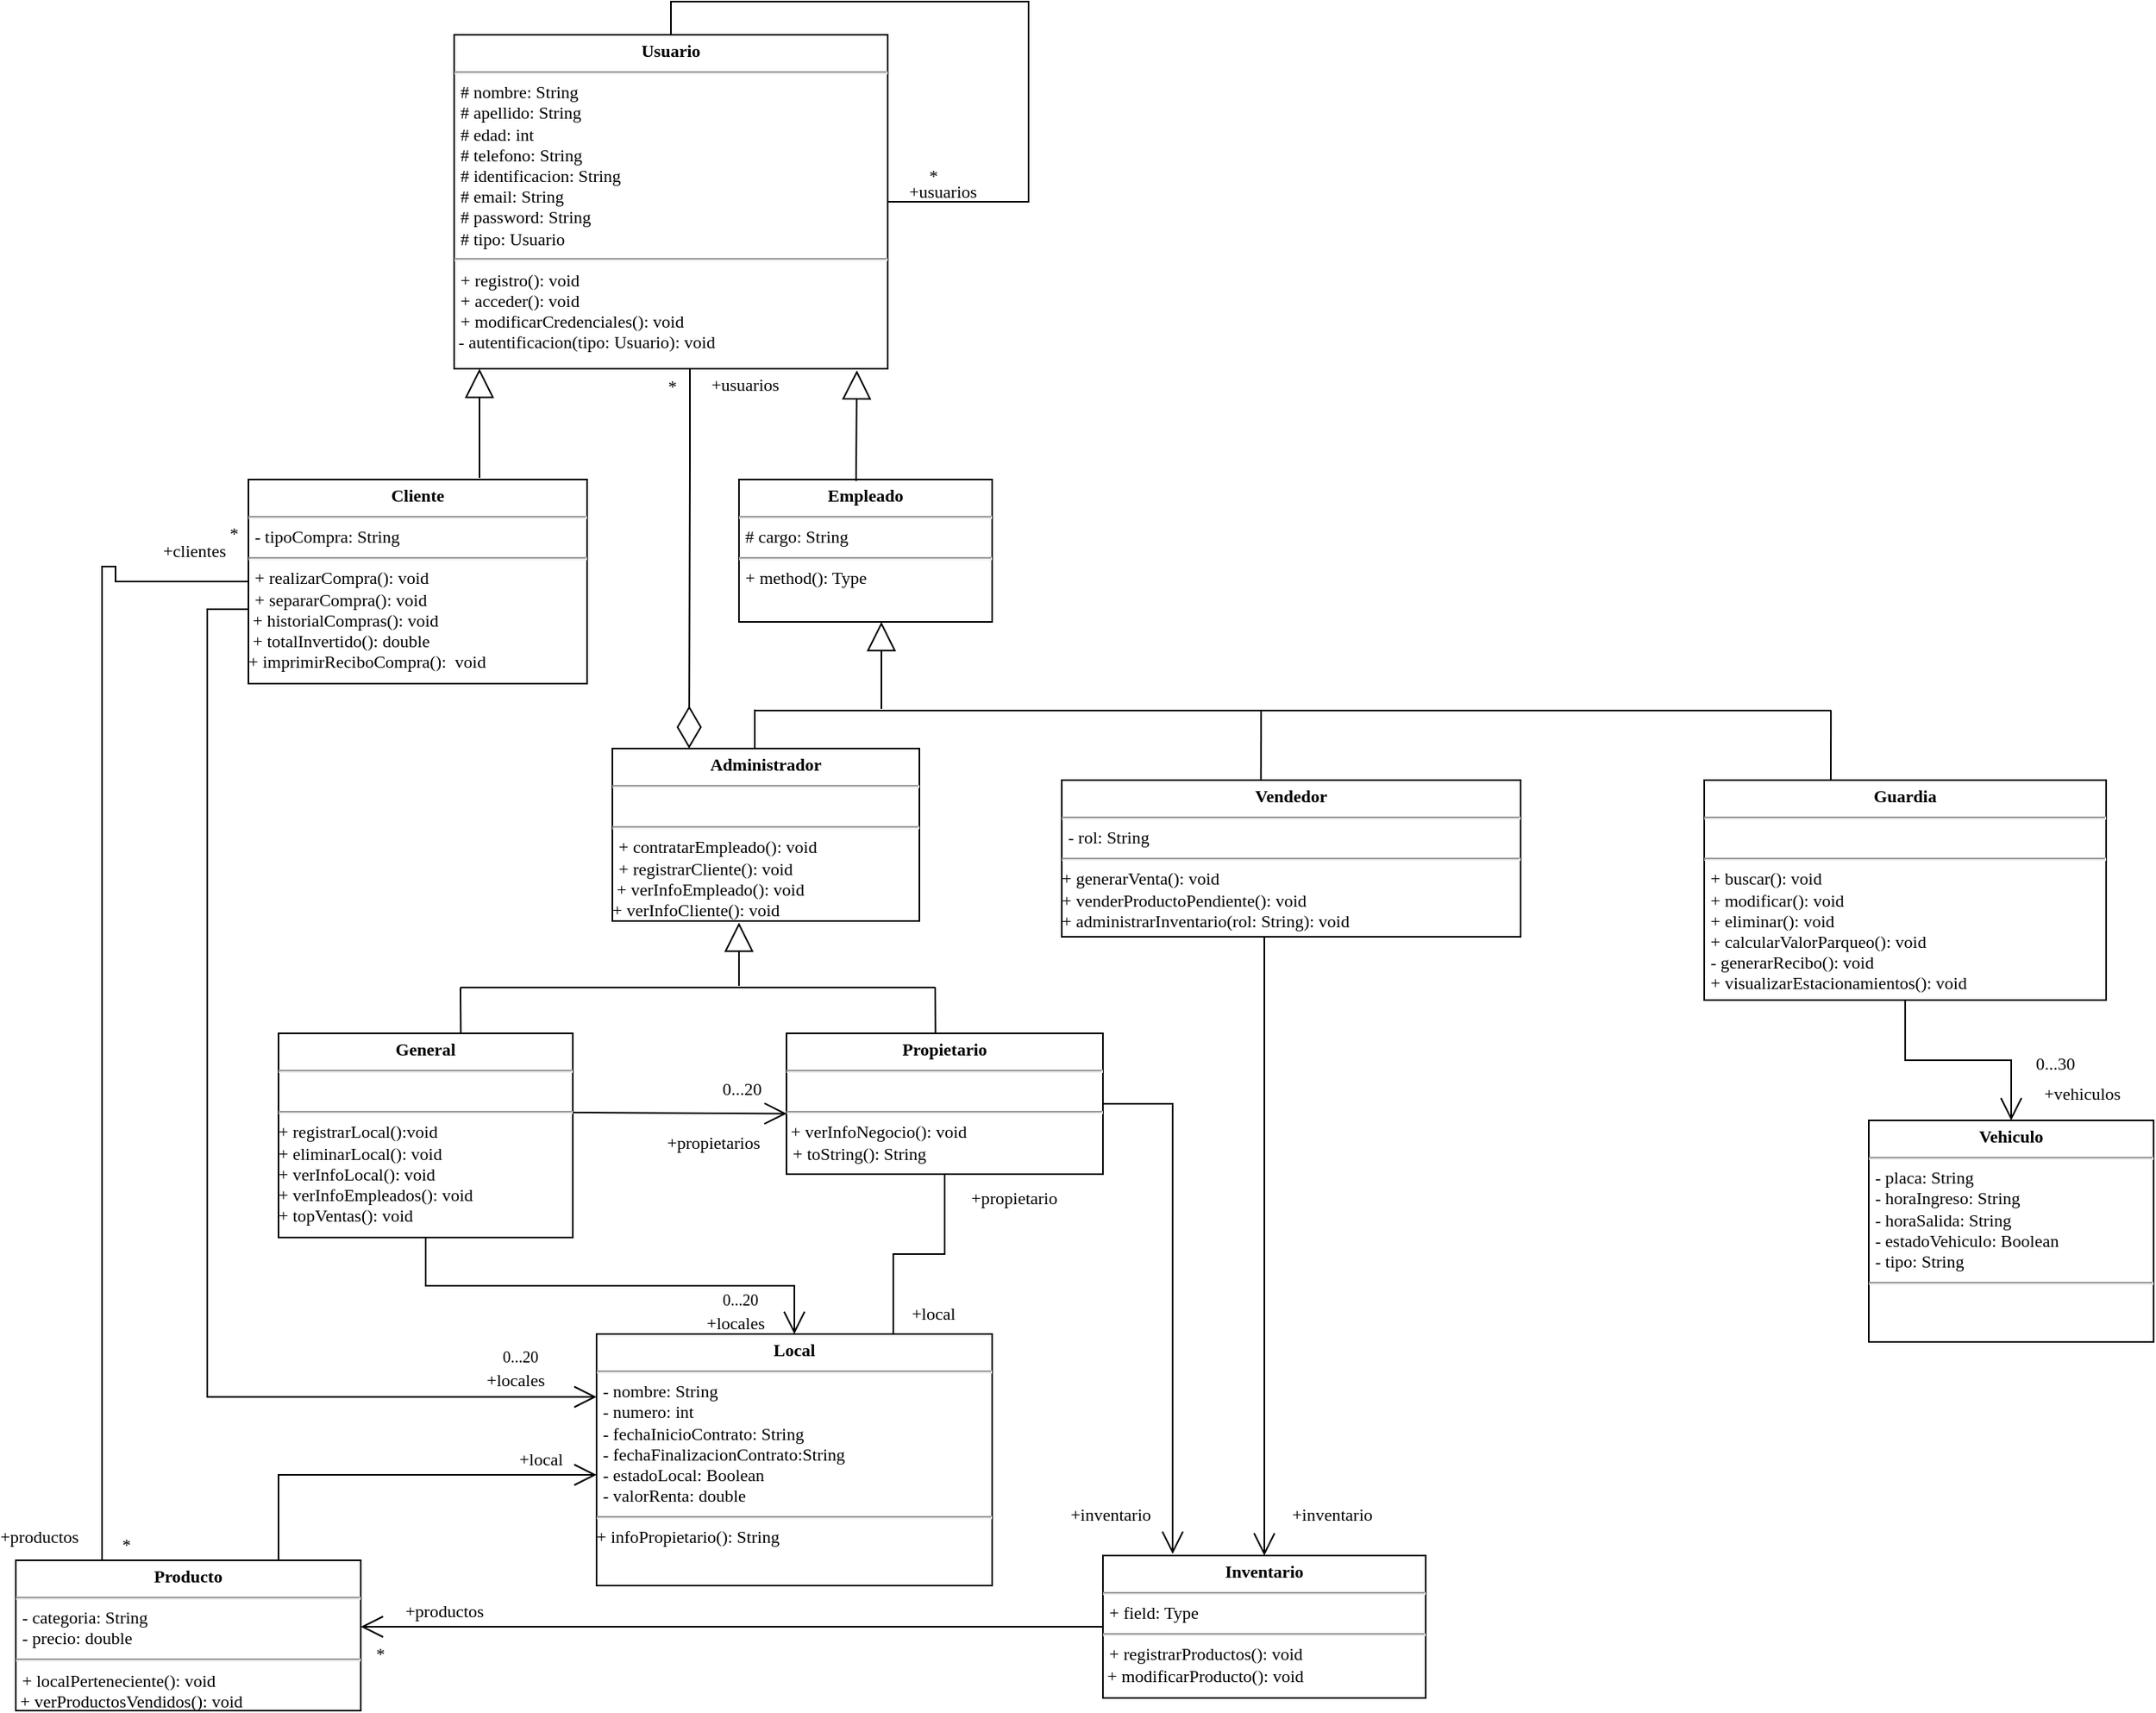 <mxfile version="20.5.2" type="github" pages="5">
  <diagram id="6UM_mXIubdZWodaXz436" name="Página-2">
    <mxGraphModel dx="1334" dy="619" grid="1" gridSize="10" guides="1" tooltips="1" connect="1" arrows="1" fold="1" page="1" pageScale="1" pageWidth="1700" pageHeight="1100" math="0" shadow="0">
      <root>
        <mxCell id="0" />
        <mxCell id="1" parent="0" />
        <mxCell id="PEnpKrJ57bLBcx3Q7LFm-3" value="&lt;p style=&quot;margin: 4px 0px 0px; text-align: center; font-size: 11px;&quot;&gt;&lt;b style=&quot;font-size: 11px;&quot;&gt;Usuario&lt;/b&gt;&lt;/p&gt;&lt;hr style=&quot;font-size: 11px;&quot;&gt;&lt;p style=&quot;margin: 0px 0px 0px 4px; font-size: 11px;&quot;&gt;# nombre: String&lt;/p&gt;&lt;p style=&quot;margin: 0px 0px 0px 4px; font-size: 11px;&quot;&gt;# apellido: String&lt;/p&gt;&lt;p style=&quot;margin: 0px 0px 0px 4px; font-size: 11px;&quot;&gt;# edad: int&lt;/p&gt;&lt;p style=&quot;margin: 0px 0px 0px 4px; font-size: 11px;&quot;&gt;# telefono: String&lt;/p&gt;&lt;p style=&quot;margin: 0px 0px 0px 4px; font-size: 11px;&quot;&gt;# identificacion: String&lt;br style=&quot;font-size: 11px;&quot;&gt;&lt;/p&gt;&lt;p style=&quot;margin: 0px 0px 0px 4px; font-size: 11px;&quot;&gt;# email: String&lt;/p&gt;&lt;p style=&quot;margin: 0px 0px 0px 4px; font-size: 11px;&quot;&gt;# password: String&lt;/p&gt;&lt;p style=&quot;margin: 0px 0px 0px 4px; font-size: 11px;&quot;&gt;# tipo: Usuario&lt;br style=&quot;font-size: 11px;&quot;&gt;&lt;/p&gt;&lt;hr style=&quot;font-size: 11px;&quot;&gt;&lt;p style=&quot;margin: 0px 0px 0px 4px; font-size: 11px;&quot;&gt;+ registro(): void&lt;/p&gt;&lt;p style=&quot;margin: 0px 0px 0px 4px; font-size: 11px;&quot;&gt;+ acceder(): void&lt;/p&gt;&lt;p style=&quot;margin: 0px 0px 0px 4px; font-size: 11px;&quot;&gt;+ modificarCredenciales(): void&lt;br style=&quot;font-size: 11px;&quot;&gt;&lt;/p&gt;&lt;div&gt;&amp;nbsp;- autentificacion(tipo: Usuario): void&lt;br&gt;&lt;/div&gt;" style="verticalAlign=top;align=left;overflow=fill;fontSize=11;fontFamily=Lucida Console;html=1;" parent="1" vertex="1">
          <mxGeometry x="427" y="31" width="274" height="211" as="geometry" />
        </mxCell>
        <mxCell id="PEnpKrJ57bLBcx3Q7LFm-5" value="&lt;p style=&quot;margin: 4px 0px 0px; text-align: center; font-size: 11px;&quot;&gt;&lt;b style=&quot;font-size: 11px;&quot;&gt;Cliente&lt;/b&gt;&lt;/p&gt;&lt;hr style=&quot;font-size: 11px;&quot;&gt;&lt;p style=&quot;margin: 0px 0px 0px 4px; font-size: 11px;&quot;&gt;- tipoCompra: String&lt;br&gt;&lt;/p&gt;&lt;hr style=&quot;font-size: 11px;&quot;&gt;&lt;p style=&quot;margin: 0px 0px 0px 4px; font-size: 11px;&quot;&gt;+ realizarCompra(): void&lt;/p&gt;&lt;p style=&quot;margin: 0px 0px 0px 4px; font-size: 11px;&quot;&gt;+ separarCompra(): void&lt;br&gt;&lt;/p&gt;&lt;div&gt;&amp;nbsp;+ historialCompras(): void&lt;br&gt;&lt;/div&gt;&lt;div&gt;&amp;nbsp;+ totalInvertido(): double&lt;/div&gt;&lt;div&gt;+ imprimirReciboCompra():&amp;nbsp; void&lt;br&gt;&lt;/div&gt;" style="verticalAlign=top;align=left;overflow=fill;fontSize=11;fontFamily=Lucida Console;html=1;" parent="1" vertex="1">
          <mxGeometry x="297" y="312" width="214" height="129" as="geometry" />
        </mxCell>
        <mxCell id="PEnpKrJ57bLBcx3Q7LFm-6" value="&lt;p style=&quot;margin: 4px 0px 0px; text-align: center; font-size: 11px;&quot;&gt;&lt;b style=&quot;font-size: 11px;&quot;&gt;Empleado&lt;/b&gt;&lt;/p&gt;&lt;hr style=&quot;font-size: 11px;&quot;&gt;&lt;p style=&quot;margin: 0px 0px 0px 4px; font-size: 11px;&quot;&gt;# cargo: String&lt;br&gt;&lt;/p&gt;&lt;hr style=&quot;font-size: 11px;&quot;&gt;&lt;p style=&quot;margin: 0px 0px 0px 4px; font-size: 11px;&quot;&gt;+ method(): Type&lt;/p&gt;" style="verticalAlign=top;align=left;overflow=fill;fontSize=11;fontFamily=Lucida Console;html=1;" parent="1" vertex="1">
          <mxGeometry x="607" y="312" width="160" height="90" as="geometry" />
        </mxCell>
        <mxCell id="PEnpKrJ57bLBcx3Q7LFm-7" value="&lt;p style=&quot;margin: 4px 0px 0px; text-align: center; font-size: 11px;&quot;&gt;&lt;b style=&quot;font-size: 11px;&quot;&gt;Administrador&lt;/b&gt;&lt;/p&gt;&lt;hr style=&quot;font-size: 11px;&quot;&gt;&lt;p style=&quot;margin: 0px 0px 0px 4px; font-size: 11px;&quot;&gt;&lt;br&gt;&lt;/p&gt;&lt;hr style=&quot;font-size: 11px;&quot;&gt;&lt;p style=&quot;margin: 0px 0px 0px 4px; font-size: 11px;&quot;&gt;+ contratarEmpleado(): void&lt;br&gt;&lt;/p&gt;&lt;p style=&quot;margin: 0px 0px 0px 4px; font-size: 11px;&quot;&gt;+ registrarCliente(): void&lt;br&gt;&lt;/p&gt;&lt;div&gt;&amp;nbsp;+ verInfoEmpleado(): void&lt;/div&gt;&lt;div&gt;+ verInfoCliente(): void&lt;br&gt;&lt;/div&gt;" style="verticalAlign=top;align=left;overflow=fill;fontSize=11;fontFamily=Lucida Console;html=1;" parent="1" vertex="1">
          <mxGeometry x="527" y="482" width="194" height="109" as="geometry" />
        </mxCell>
        <mxCell id="PEnpKrJ57bLBcx3Q7LFm-8" value="&lt;p style=&quot;margin: 4px 0px 0px; text-align: center; font-size: 11px;&quot;&gt;&lt;b style=&quot;font-size: 11px;&quot;&gt;General&lt;/b&gt;&lt;br style=&quot;font-size: 11px;&quot;&gt;&lt;/p&gt;&lt;hr style=&quot;font-size: 11px;&quot;&gt;&lt;p style=&quot;margin: 0px 0px 0px 4px; font-size: 11px;&quot;&gt;&lt;br&gt;&lt;/p&gt;&lt;hr style=&quot;font-size: 11px;&quot;&gt;+ registrarLocal():void&lt;div&gt;+ eliminarLocal(): void&lt;/div&gt;&lt;div&gt;+ verInfoLocal(): void&lt;br&gt;&lt;/div&gt;&lt;div&gt;+ verInfoEmpleados(): void&lt;br&gt;&lt;/div&gt;&lt;div&gt;+ topVentas(): void&lt;br&gt;&lt;/div&gt;" style="verticalAlign=top;align=left;overflow=fill;fontSize=11;fontFamily=Lucida Console;html=1;" parent="1" vertex="1">
          <mxGeometry x="316" y="662" width="186" height="129" as="geometry" />
        </mxCell>
        <mxCell id="PEnpKrJ57bLBcx3Q7LFm-9" value="&lt;p style=&quot;margin: 4px 0px 0px; text-align: center; font-size: 11px;&quot;&gt;&lt;b style=&quot;font-size: 11px;&quot;&gt;Propietario&lt;/b&gt;&lt;br style=&quot;font-size: 11px;&quot;&gt;&lt;/p&gt;&lt;hr style=&quot;font-size: 11px;&quot;&gt;&lt;br&gt;&lt;hr style=&quot;font-size: 11px;&quot;&gt;&amp;nbsp;+ verInfoNegocio(): void&lt;br&gt;&lt;p style=&quot;margin: 0px 0px 0px 4px; font-size: 11px;&quot;&gt;+ toString(): String&lt;br&gt;&lt;/p&gt;&lt;div&gt;&lt;br&gt;&lt;/div&gt;" style="verticalAlign=top;align=left;overflow=fill;fontSize=11;fontFamily=Lucida Console;html=1;" parent="1" vertex="1">
          <mxGeometry x="637" y="662" width="200" height="89" as="geometry" />
        </mxCell>
        <mxCell id="PEnpKrJ57bLBcx3Q7LFm-10" value="&lt;p style=&quot;margin: 4px 0px 0px; text-align: center; font-size: 11px;&quot;&gt;&lt;b style=&quot;font-size: 11px;&quot;&gt;Vendedor&lt;/b&gt;&lt;/p&gt;&lt;hr style=&quot;font-size: 11px;&quot;&gt;&lt;p style=&quot;margin: 0px 0px 0px 4px; font-size: 11px;&quot;&gt;- rol: String&lt;br&gt;&lt;/p&gt;&lt;hr style=&quot;font-size: 11px;&quot;&gt;+ generarVenta(): void&lt;br&gt;&lt;div&gt;+ venderProductoPendiente(): void&lt;br&gt;&lt;/div&gt;&lt;div&gt;+ administrarInventario(rol: String): void&lt;br&gt;&lt;/div&gt;" style="verticalAlign=top;align=left;overflow=fill;fontSize=11;fontFamily=Lucida Console;html=1;" parent="1" vertex="1">
          <mxGeometry x="811" y="502" width="290" height="99" as="geometry" />
        </mxCell>
        <mxCell id="PEnpKrJ57bLBcx3Q7LFm-12" value="&lt;p style=&quot;margin: 4px 0px 0px; text-align: center; font-size: 11px;&quot;&gt;&lt;b style=&quot;font-size: 11px;&quot;&gt;Guardia&lt;/b&gt;&lt;/p&gt;&lt;hr style=&quot;font-size: 11px;&quot;&gt;&lt;p style=&quot;margin: 0px 0px 0px 4px; font-size: 11px;&quot;&gt;&lt;br&gt;&lt;/p&gt;&lt;hr style=&quot;font-size: 11px;&quot;&gt;&lt;p style=&quot;margin: 0px 0px 0px 4px; font-size: 11px;&quot;&gt;+ buscar(): void&lt;/p&gt;&lt;p style=&quot;margin: 0px 0px 0px 4px; font-size: 11px;&quot;&gt;+ modificar(): void&lt;/p&gt;&lt;p style=&quot;margin: 0px 0px 0px 4px; font-size: 11px;&quot;&gt;+ eliminar(): void&lt;/p&gt;&lt;p style=&quot;margin: 0px 0px 0px 4px; font-size: 11px;&quot;&gt;+ calcularValorParqueo(): void&lt;/p&gt;&lt;p style=&quot;margin: 0px 0px 0px 4px; font-size: 11px;&quot;&gt;- generarRecibo(): void&lt;/p&gt;&lt;p style=&quot;margin: 0px 0px 0px 4px; font-size: 11px;&quot;&gt;+ visualizarEstacionamientos(): void&lt;br&gt;&lt;/p&gt;&lt;p style=&quot;margin: 0px 0px 0px 4px; font-size: 11px;&quot;&gt;&lt;br&gt;&lt;/p&gt;" style="verticalAlign=top;align=left;overflow=fill;fontSize=11;fontFamily=Lucida Console;html=1;" parent="1" vertex="1">
          <mxGeometry x="1217" y="502" width="254" height="139" as="geometry" />
        </mxCell>
        <mxCell id="PEnpKrJ57bLBcx3Q7LFm-13" value="" style="endArrow=block;endSize=16;endFill=0;html=1;rounded=0;entryX=0.5;entryY=1;entryDx=0;entryDy=0;fontFamily=Lucida Console;fontSize=11;" parent="1" edge="1">
          <mxGeometry width="160" relative="1" as="geometry">
            <mxPoint x="443" y="311" as="sourcePoint" />
            <mxPoint x="443" y="242" as="targetPoint" />
          </mxGeometry>
        </mxCell>
        <mxCell id="PEnpKrJ57bLBcx3Q7LFm-29" value="" style="endArrow=block;endSize=16;endFill=0;html=1;rounded=0;fontFamily=Lucida Console;fontSize=11;" parent="1" edge="1">
          <mxGeometry width="160" relative="1" as="geometry">
            <mxPoint x="697" y="457" as="sourcePoint" />
            <mxPoint x="697" y="402" as="targetPoint" />
          </mxGeometry>
        </mxCell>
        <mxCell id="PEnpKrJ57bLBcx3Q7LFm-30" value="" style="line;strokeWidth=1;fillColor=none;align=left;verticalAlign=middle;spacingTop=-1;spacingLeft=3;spacingRight=3;rotatable=0;labelPosition=right;points=[];portConstraint=eastwest;strokeColor=inherit;fontFamily=Lucida Console;fontSize=11;" parent="1" vertex="1">
          <mxGeometry x="617" y="454" width="680" height="8" as="geometry" />
        </mxCell>
        <mxCell id="PEnpKrJ57bLBcx3Q7LFm-31" value="" style="endArrow=none;html=1;rounded=0;fontFamily=Lucida Console;fontSize=11;entryX=0;entryY=0.419;entryDx=0;entryDy=0;entryPerimeter=0;" parent="1" target="PEnpKrJ57bLBcx3Q7LFm-30" edge="1">
          <mxGeometry width="50" height="50" relative="1" as="geometry">
            <mxPoint x="617" y="482" as="sourcePoint" />
            <mxPoint x="617" y="461" as="targetPoint" />
          </mxGeometry>
        </mxCell>
        <mxCell id="PEnpKrJ57bLBcx3Q7LFm-32" value="" style="endArrow=none;html=1;rounded=0;exitX=0.562;exitY=0.003;exitDx=0;exitDy=0;exitPerimeter=0;fontFamily=Lucida Console;fontSize=11;" parent="1" edge="1">
          <mxGeometry width="50" height="50" relative="1" as="geometry">
            <mxPoint x="936.85" y="502.0" as="sourcePoint" />
            <mxPoint x="936.93" y="457.73" as="targetPoint" />
          </mxGeometry>
        </mxCell>
        <mxCell id="PEnpKrJ57bLBcx3Q7LFm-34" value="" style="endArrow=none;html=1;rounded=0;exitX=0.562;exitY=0.003;exitDx=0;exitDy=0;exitPerimeter=0;fontFamily=Lucida Console;fontSize=11;" parent="1" edge="1">
          <mxGeometry width="50" height="50" relative="1" as="geometry">
            <mxPoint x="1297.0" y="502.0" as="sourcePoint" />
            <mxPoint x="1297.08" y="457.73" as="targetPoint" />
          </mxGeometry>
        </mxCell>
        <mxCell id="PEnpKrJ57bLBcx3Q7LFm-35" value="&lt;p style=&quot;margin: 4px 0px 0px; text-align: center; font-size: 11px;&quot;&gt;&lt;b style=&quot;font-size: 11px;&quot;&gt;Local&lt;br style=&quot;font-size: 11px;&quot;&gt;&lt;/b&gt;&lt;/p&gt;&lt;hr style=&quot;font-size: 11px;&quot;&gt;&lt;p style=&quot;margin: 0px 0px 0px 4px; font-size: 11px;&quot;&gt;- nombre: String&lt;/p&gt;&lt;p style=&quot;margin: 0px 0px 0px 4px; font-size: 11px;&quot;&gt;- numero: int&lt;/p&gt;&lt;p style=&quot;margin: 0px 0px 0px 4px; font-size: 11px;&quot;&gt;- fechaInicioContrato: String&lt;/p&gt;&lt;p style=&quot;margin: 0px 0px 0px 4px; font-size: 11px;&quot;&gt;- fechaFinalizacionContrato:String&lt;/p&gt;&lt;p style=&quot;margin: 0px 0px 0px 4px; font-size: 11px;&quot;&gt;- estadoLocal: Boolean&lt;/p&gt;&lt;p style=&quot;margin: 0px 0px 0px 4px; font-size: 11px;&quot;&gt;- valorRenta: double&lt;br&gt;&lt;/p&gt;&lt;hr style=&quot;font-size: 11px;&quot;&gt;+ infoPropietario(): String&lt;br&gt;&lt;div&gt;&lt;br&gt;&lt;/div&gt;" style="verticalAlign=top;align=left;overflow=fill;fontSize=11;fontFamily=Lucida Console;html=1;" parent="1" vertex="1">
          <mxGeometry x="517" y="852" width="250" height="159" as="geometry" />
        </mxCell>
        <mxCell id="PEnpKrJ57bLBcx3Q7LFm-36" value="" style="endArrow=block;endSize=16;endFill=0;html=1;rounded=0;fontFamily=Lucida Console;fontSize=11;" parent="1" edge="1">
          <mxGeometry width="160" relative="1" as="geometry">
            <mxPoint x="607" y="632" as="sourcePoint" />
            <mxPoint x="607" y="592" as="targetPoint" />
          </mxGeometry>
        </mxCell>
        <mxCell id="PEnpKrJ57bLBcx3Q7LFm-37" value="" style="line;strokeWidth=1;fillColor=none;align=left;verticalAlign=middle;spacingTop=-1;spacingLeft=3;spacingRight=3;rotatable=0;labelPosition=right;points=[];portConstraint=eastwest;strokeColor=inherit;fontFamily=Lucida Console;fontSize=11;" parent="1" vertex="1">
          <mxGeometry x="431" y="629" width="300" height="8" as="geometry" />
        </mxCell>
        <mxCell id="PEnpKrJ57bLBcx3Q7LFm-38" value="" style="endArrow=none;html=1;rounded=0;exitX=0.62;exitY=-0.01;exitDx=0;exitDy=0;exitPerimeter=0;fontFamily=Lucida Console;fontSize=11;" parent="1" edge="1">
          <mxGeometry width="50" height="50" relative="1" as="geometry">
            <mxPoint x="431.2" y="662.1" as="sourcePoint" />
            <mxPoint x="431" y="633" as="targetPoint" />
          </mxGeometry>
        </mxCell>
        <mxCell id="PEnpKrJ57bLBcx3Q7LFm-39" value="" style="endArrow=none;html=1;rounded=0;exitX=0.62;exitY=-0.01;exitDx=0;exitDy=0;exitPerimeter=0;fontFamily=Lucida Console;fontSize=11;" parent="1" edge="1">
          <mxGeometry width="50" height="50" relative="1" as="geometry">
            <mxPoint x="731.2" y="662.0" as="sourcePoint" />
            <mxPoint x="731" y="632.9" as="targetPoint" />
          </mxGeometry>
        </mxCell>
        <mxCell id="PEnpKrJ57bLBcx3Q7LFm-44" value="&lt;p style=&quot;margin: 4px 0px 0px; text-align: center; font-size: 11px;&quot;&gt;&lt;b style=&quot;font-size: 11px;&quot;&gt;Inventario&lt;br style=&quot;font-size: 11px;&quot;&gt;&lt;/b&gt;&lt;/p&gt;&lt;hr style=&quot;font-size: 11px;&quot;&gt;&lt;p style=&quot;margin: 0px 0px 0px 4px; font-size: 11px;&quot;&gt;+ field: Type&lt;/p&gt;&lt;hr style=&quot;font-size: 11px;&quot;&gt;&lt;p style=&quot;margin: 0px 0px 0px 4px; font-size: 11px;&quot;&gt;+ registrarProductos(): void&lt;br&gt;&lt;/p&gt;&lt;div&gt;&amp;nbsp;+ modificarProducto(): void&lt;br&gt;&lt;/div&gt;" style="verticalAlign=top;align=left;overflow=fill;fontSize=11;fontFamily=Lucida Console;html=1;" parent="1" vertex="1">
          <mxGeometry x="837" y="992" width="204" height="90" as="geometry" />
        </mxCell>
        <mxCell id="PEnpKrJ57bLBcx3Q7LFm-45" value="&lt;p style=&quot;margin: 4px 0px 0px; text-align: center; font-size: 11px;&quot;&gt;&lt;b style=&quot;font-size: 11px;&quot;&gt;Producto&lt;br style=&quot;font-size: 11px;&quot;&gt;&lt;/b&gt;&lt;/p&gt;&lt;hr style=&quot;font-size: 11px;&quot;&gt;&lt;p style=&quot;margin: 0px 0px 0px 4px; font-size: 11px;&quot;&gt;- categoria: String&lt;/p&gt;&lt;p style=&quot;margin: 0px 0px 0px 4px; font-size: 11px;&quot;&gt;- precio: double&lt;br&gt;&lt;/p&gt;&lt;hr style=&quot;font-size: 11px;&quot;&gt;&lt;p style=&quot;margin: 0px 0px 0px 4px; font-size: 11px;&quot;&gt;+ localPerteneciente(): void&lt;/p&gt;&lt;div&gt;&amp;nbsp;+ verProductosVendidos(): void&lt;br&gt;&lt;/div&gt;" style="verticalAlign=top;align=left;overflow=fill;fontSize=11;fontFamily=Lucida Console;html=1;" parent="1" vertex="1">
          <mxGeometry x="150" y="995" width="218" height="95" as="geometry" />
        </mxCell>
        <mxCell id="PEnpKrJ57bLBcx3Q7LFm-54" value="+locales" style="text;html=1;strokeColor=none;fillColor=none;align=center;verticalAlign=middle;whiteSpace=wrap;rounded=0;fontFamily=Lucida Console;fontSize=11;" parent="1" vertex="1">
          <mxGeometry x="590" y="836" width="30" height="18" as="geometry" />
        </mxCell>
        <mxCell id="PEnpKrJ57bLBcx3Q7LFm-59" value="0...20" style="text;html=1;strokeColor=none;fillColor=none;align=center;verticalAlign=middle;whiteSpace=wrap;rounded=0;fontFamily=Lucida Console;fontSize=10;" parent="1" vertex="1">
          <mxGeometry x="598" y="825" width="20" height="9" as="geometry" />
        </mxCell>
        <mxCell id="PEnpKrJ57bLBcx3Q7LFm-62" value="+local" style="text;html=1;strokeColor=none;fillColor=none;align=center;verticalAlign=middle;whiteSpace=wrap;rounded=0;fontFamily=Lucida Console;fontSize=11;" parent="1" vertex="1">
          <mxGeometry x="715" y="829" width="30" height="20" as="geometry" />
        </mxCell>
        <mxCell id="PEnpKrJ57bLBcx3Q7LFm-64" value="+propietario" style="text;html=1;strokeColor=none;fillColor=none;align=center;verticalAlign=middle;whiteSpace=wrap;rounded=0;fontFamily=Lucida Console;fontSize=11;" parent="1" vertex="1">
          <mxGeometry x="766" y="756" width="30" height="20" as="geometry" />
        </mxCell>
        <mxCell id="PEnpKrJ57bLBcx3Q7LFm-65" value="" style="endArrow=none;html=1;edgeStyle=orthogonalEdgeStyle;rounded=0;fontFamily=Lucida Console;fontSize=10;exitX=0.75;exitY=0;exitDx=0;exitDy=0;entryX=0.5;entryY=1;entryDx=0;entryDy=0;" parent="1" source="PEnpKrJ57bLBcx3Q7LFm-35" target="PEnpKrJ57bLBcx3Q7LFm-9" edge="1">
          <mxGeometry relative="1" as="geometry">
            <mxPoint x="697" y="812" as="sourcePoint" />
            <mxPoint x="857" y="812" as="targetPoint" />
          </mxGeometry>
        </mxCell>
        <mxCell id="PEnpKrJ57bLBcx3Q7LFm-69" value="+usuarios" style="text;html=1;strokeColor=none;fillColor=none;align=center;verticalAlign=middle;whiteSpace=wrap;rounded=0;fontFamily=Lucida Console;fontSize=11;" parent="1" vertex="1">
          <mxGeometry x="596" y="242" width="30" height="20" as="geometry" />
        </mxCell>
        <mxCell id="PEnpKrJ57bLBcx3Q7LFm-70" value="*" style="text;html=1;strokeColor=none;fillColor=none;align=center;verticalAlign=middle;whiteSpace=wrap;rounded=0;fontFamily=Lucida Console;fontSize=11;" parent="1" vertex="1">
          <mxGeometry x="550" y="243" width="30" height="20" as="geometry" />
        </mxCell>
        <mxCell id="PEnpKrJ57bLBcx3Q7LFm-72" value="" style="endArrow=none;html=1;edgeStyle=orthogonalEdgeStyle;rounded=0;fontFamily=Lucida Console;fontSize=10;entryX=0;entryY=0.5;entryDx=0;entryDy=0;exitX=0.25;exitY=0;exitDx=0;exitDy=0;" parent="1" source="PEnpKrJ57bLBcx3Q7LFm-45" target="PEnpKrJ57bLBcx3Q7LFm-5" edge="1">
          <mxGeometry relative="1" as="geometry">
            <mxPoint x="177" y="692" as="sourcePoint" />
            <mxPoint x="337" y="692" as="targetPoint" />
            <Array as="points">
              <mxPoint x="213" y="367" />
            </Array>
          </mxGeometry>
        </mxCell>
        <mxCell id="PEnpKrJ57bLBcx3Q7LFm-75" value="+productos" style="text;html=1;strokeColor=none;fillColor=none;align=center;verticalAlign=middle;whiteSpace=wrap;rounded=0;fontFamily=Lucida Console;fontSize=11;" parent="1" vertex="1">
          <mxGeometry x="150" y="970" width="30" height="20" as="geometry" />
        </mxCell>
        <mxCell id="PEnpKrJ57bLBcx3Q7LFm-76" value="+clientes" style="text;html=1;strokeColor=none;fillColor=none;align=center;verticalAlign=middle;whiteSpace=wrap;rounded=0;fontFamily=Lucida Console;fontSize=11;" parent="1" vertex="1">
          <mxGeometry x="248" y="347" width="30" height="20" as="geometry" />
        </mxCell>
        <mxCell id="PEnpKrJ57bLBcx3Q7LFm-78" value="*" style="text;html=1;strokeColor=none;fillColor=none;align=center;verticalAlign=middle;whiteSpace=wrap;rounded=0;fontFamily=Lucida Console;fontSize=11;" parent="1" vertex="1">
          <mxGeometry x="210" y="978" width="20" height="14" as="geometry" />
        </mxCell>
        <mxCell id="PEnpKrJ57bLBcx3Q7LFm-79" value="*" style="text;html=1;strokeColor=none;fillColor=none;align=center;verticalAlign=middle;whiteSpace=wrap;rounded=0;fontFamily=Lucida Console;fontSize=11;" parent="1" vertex="1">
          <mxGeometry x="273" y="336" width="30" height="20" as="geometry" />
        </mxCell>
        <mxCell id="PEnpKrJ57bLBcx3Q7LFm-81" value="+productos" style="text;html=1;strokeColor=none;fillColor=none;align=center;verticalAlign=middle;whiteSpace=wrap;rounded=0;fontFamily=Lucida Console;fontSize=11;" parent="1" vertex="1">
          <mxGeometry x="406" y="1017" width="30" height="20" as="geometry" />
        </mxCell>
        <mxCell id="PEnpKrJ57bLBcx3Q7LFm-83" value="*" style="text;html=1;strokeColor=none;fillColor=none;align=center;verticalAlign=middle;whiteSpace=wrap;rounded=0;fontFamily=Lucida Console;fontSize=11;" parent="1" vertex="1">
          <mxGeometry x="370" y="1046" width="21" height="15" as="geometry" />
        </mxCell>
        <mxCell id="PEnpKrJ57bLBcx3Q7LFm-93" value="" style="endArrow=open;endFill=1;endSize=12;html=1;rounded=0;fontFamily=Lucida Console;fontSize=10;entryX=-0.004;entryY=0.664;entryDx=0;entryDy=0;entryPerimeter=0;" parent="1" edge="1">
          <mxGeometry width="160" relative="1" as="geometry">
            <mxPoint x="502" y="712" as="sourcePoint" />
            <mxPoint x="637.2" y="712.76" as="targetPoint" />
          </mxGeometry>
        </mxCell>
        <mxCell id="PEnpKrJ57bLBcx3Q7LFm-94" value="+propietarios" style="text;html=1;strokeColor=none;fillColor=none;align=center;verticalAlign=middle;whiteSpace=wrap;rounded=0;fontFamily=Lucida Console;fontSize=11;" parent="1" vertex="1">
          <mxGeometry x="576" y="721" width="30" height="20" as="geometry" />
        </mxCell>
        <mxCell id="PEnpKrJ57bLBcx3Q7LFm-96" value="0...20" style="text;html=1;strokeColor=none;fillColor=none;align=center;verticalAlign=middle;whiteSpace=wrap;rounded=0;fontFamily=Lucida Console;fontSize=11;" parent="1" vertex="1">
          <mxGeometry x="594" y="687" width="30" height="20" as="geometry" />
        </mxCell>
        <mxCell id="PEnpKrJ57bLBcx3Q7LFm-98" value="" style="endArrow=open;endFill=1;endSize=12;html=1;rounded=0;fontFamily=Lucida Console;fontSize=10;entryX=0.5;entryY=0;entryDx=0;entryDy=0;exitX=0.5;exitY=1;exitDx=0;exitDy=0;edgeStyle=orthogonalEdgeStyle;" parent="1" source="PEnpKrJ57bLBcx3Q7LFm-8" target="PEnpKrJ57bLBcx3Q7LFm-35" edge="1">
          <mxGeometry width="160" relative="1" as="geometry">
            <mxPoint x="492.8" y="811" as="sourcePoint" />
            <mxPoint x="628" y="811.76" as="targetPoint" />
          </mxGeometry>
        </mxCell>
        <mxCell id="PEnpKrJ57bLBcx3Q7LFm-100" value="" style="endArrow=open;endFill=1;endSize=12;html=1;rounded=0;fontFamily=Lucida Console;fontSize=10;entryX=1;entryY=0.75;entryDx=0;entryDy=0;exitX=0;exitY=0.5;exitDx=0;exitDy=0;" parent="1" source="PEnpKrJ57bLBcx3Q7LFm-44" edge="1">
          <mxGeometry width="160" relative="1" as="geometry">
            <mxPoint x="837" y="1041.5" as="sourcePoint" />
            <mxPoint x="368.0" y="1037.0" as="targetPoint" />
          </mxGeometry>
        </mxCell>
        <mxCell id="PEnpKrJ57bLBcx3Q7LFm-105" value="+local" style="text;html=1;strokeColor=none;fillColor=none;align=center;verticalAlign=middle;whiteSpace=wrap;rounded=0;fontFamily=Lucida Console;fontSize=11;" parent="1" vertex="1">
          <mxGeometry x="467" y="921" width="30" height="20" as="geometry" />
        </mxCell>
        <mxCell id="PEnpKrJ57bLBcx3Q7LFm-110" value="" style="endArrow=open;endFill=1;endSize=12;html=1;rounded=0;fontFamily=Lucida Console;fontSize=10;edgeStyle=orthogonalEdgeStyle;exitX=0.75;exitY=0;exitDx=0;exitDy=0;" parent="1" source="PEnpKrJ57bLBcx3Q7LFm-45" edge="1">
          <mxGeometry width="160" relative="1" as="geometry">
            <mxPoint x="357" y="941" as="sourcePoint" />
            <mxPoint x="517" y="941" as="targetPoint" />
            <Array as="points">
              <mxPoint x="316" y="941" />
            </Array>
          </mxGeometry>
        </mxCell>
        <mxCell id="EktKLP-quev8YSrCmzG5-1" value="" style="endArrow=diamondThin;endFill=0;endSize=24;html=1;rounded=0;exitX=0.5;exitY=1;exitDx=0;exitDy=0;entryX=0.25;entryY=0;entryDx=0;entryDy=0;edgeStyle=orthogonalEdgeStyle;" parent="1" source="PEnpKrJ57bLBcx3Q7LFm-3" target="PEnpKrJ57bLBcx3Q7LFm-7" edge="1">
          <mxGeometry width="160" relative="1" as="geometry">
            <mxPoint x="511" y="441.75" as="sourcePoint" />
            <mxPoint x="671" y="441.75" as="targetPoint" />
            <Array as="points">
              <mxPoint x="576" y="242" />
              <mxPoint x="576" y="301" />
            </Array>
          </mxGeometry>
        </mxCell>
        <mxCell id="EktKLP-quev8YSrCmzG5-2" value="" style="endArrow=block;endSize=16;endFill=0;html=1;rounded=0;entryX=0.5;entryY=1;entryDx=0;entryDy=0;fontFamily=Lucida Console;fontSize=11;exitX=0.75;exitY=0;exitDx=0;exitDy=0;" parent="1" edge="1">
          <mxGeometry width="160" relative="1" as="geometry">
            <mxPoint x="681" y="313" as="sourcePoint" />
            <mxPoint x="681.5" y="243" as="targetPoint" />
          </mxGeometry>
        </mxCell>
        <mxCell id="EktKLP-quev8YSrCmzG5-4" value="" style="endArrow=open;endFill=1;endSize=12;html=1;rounded=0;edgeStyle=orthogonalEdgeStyle;exitX=1;exitY=0.5;exitDx=0;exitDy=0;entryX=0.216;entryY=-0.011;entryDx=0;entryDy=0;entryPerimeter=0;" parent="1" source="PEnpKrJ57bLBcx3Q7LFm-9" target="PEnpKrJ57bLBcx3Q7LFm-44" edge="1">
          <mxGeometry width="160" relative="1" as="geometry">
            <mxPoint x="837" y="901" as="sourcePoint" />
            <mxPoint x="997" y="901" as="targetPoint" />
          </mxGeometry>
        </mxCell>
        <mxCell id="EktKLP-quev8YSrCmzG5-5" value="" style="endArrow=open;endFill=1;endSize=12;html=1;rounded=0;edgeStyle=orthogonalEdgeStyle;entryX=0.5;entryY=0;entryDx=0;entryDy=0;exitX=0.5;exitY=1;exitDx=0;exitDy=0;" parent="1" source="PEnpKrJ57bLBcx3Q7LFm-10" target="PEnpKrJ57bLBcx3Q7LFm-44" edge="1">
          <mxGeometry width="160" relative="1" as="geometry">
            <mxPoint x="981" y="621" as="sourcePoint" />
            <mxPoint x="891.064" y="1001.01" as="targetPoint" />
            <Array as="points">
              <mxPoint x="939" y="601" />
            </Array>
          </mxGeometry>
        </mxCell>
        <mxCell id="EktKLP-quev8YSrCmzG5-6" value="+inventario" style="text;html=1;strokeColor=none;fillColor=none;align=center;verticalAlign=middle;whiteSpace=wrap;rounded=0;fontFamily=Lucida Console;fontSize=11;" parent="1" vertex="1">
          <mxGeometry x="967" y="956" width="30" height="20" as="geometry" />
        </mxCell>
        <mxCell id="EktKLP-quev8YSrCmzG5-8" value="+inventario" style="text;html=1;strokeColor=none;fillColor=none;align=center;verticalAlign=middle;whiteSpace=wrap;rounded=0;fontFamily=Lucida Console;fontSize=11;" parent="1" vertex="1">
          <mxGeometry x="827" y="956" width="30" height="20" as="geometry" />
        </mxCell>
        <mxCell id="EktKLP-quev8YSrCmzG5-9" value="" style="endArrow=open;endFill=1;endSize=12;html=1;rounded=0;edgeStyle=orthogonalEdgeStyle;exitX=0;exitY=0.75;exitDx=0;exitDy=0;entryX=0;entryY=0.25;entryDx=0;entryDy=0;" parent="1" source="PEnpKrJ57bLBcx3Q7LFm-5" target="PEnpKrJ57bLBcx3Q7LFm-35" edge="1">
          <mxGeometry width="160" relative="1" as="geometry">
            <mxPoint x="301" y="521" as="sourcePoint" />
            <mxPoint x="461" y="521" as="targetPoint" />
            <Array as="points">
              <mxPoint x="271" y="394" />
              <mxPoint x="271" y="892" />
            </Array>
          </mxGeometry>
        </mxCell>
        <mxCell id="EktKLP-quev8YSrCmzG5-10" value="+locales" style="text;html=1;strokeColor=none;fillColor=none;align=center;verticalAlign=middle;whiteSpace=wrap;rounded=0;fontFamily=Lucida Console;fontSize=11;" parent="1" vertex="1">
          <mxGeometry x="451" y="872" width="30" height="18" as="geometry" />
        </mxCell>
        <mxCell id="EktKLP-quev8YSrCmzG5-11" value="0...20" style="text;html=1;strokeColor=none;fillColor=none;align=center;verticalAlign=middle;whiteSpace=wrap;rounded=0;fontFamily=Lucida Console;fontSize=10;" parent="1" vertex="1">
          <mxGeometry x="459" y="861" width="20" height="9" as="geometry" />
        </mxCell>
        <mxCell id="EktKLP-quev8YSrCmzG5-12" value="&lt;p style=&quot;margin: 4px 0px 0px; text-align: center; font-size: 11px;&quot;&gt;&lt;b style=&quot;font-size: 11px;&quot;&gt;Vehiculo&lt;/b&gt;&lt;/p&gt;&lt;hr style=&quot;font-size: 11px;&quot;&gt;&lt;p style=&quot;margin: 0px 0px 0px 4px; font-size: 11px;&quot;&gt;- placa: String&lt;/p&gt;&lt;p style=&quot;margin: 0px 0px 0px 4px; font-size: 11px;&quot;&gt;- horaIngreso: String&lt;/p&gt;&lt;p style=&quot;margin: 0px 0px 0px 4px; font-size: 11px;&quot;&gt;- horaSalida: String&lt;/p&gt;&lt;p style=&quot;margin: 0px 0px 0px 4px; font-size: 11px;&quot;&gt;- estadoVehiculo: Boolean&lt;/p&gt;&lt;p style=&quot;margin: 0px 0px 0px 4px; font-size: 11px;&quot;&gt;- tipo: String&lt;br&gt;&lt;/p&gt;&lt;hr style=&quot;font-size: 11px;&quot;&gt;" style="verticalAlign=top;align=left;overflow=fill;fontSize=11;fontFamily=Lucida Console;html=1;" parent="1" vertex="1">
          <mxGeometry x="1321" y="717" width="180" height="140" as="geometry" />
        </mxCell>
        <mxCell id="EktKLP-quev8YSrCmzG5-15" value="" style="endArrow=open;endFill=1;endSize=12;html=1;rounded=0;exitX=0.5;exitY=1;exitDx=0;exitDy=0;entryX=0.5;entryY=0;entryDx=0;entryDy=0;edgeStyle=orthogonalEdgeStyle;" parent="1" source="PEnpKrJ57bLBcx3Q7LFm-12" target="EktKLP-quev8YSrCmzG5-12" edge="1">
          <mxGeometry width="160" relative="1" as="geometry">
            <mxPoint x="1271" y="691" as="sourcePoint" />
            <mxPoint x="1431" y="691" as="targetPoint" />
          </mxGeometry>
        </mxCell>
        <mxCell id="EktKLP-quev8YSrCmzG5-16" value="+vehiculos" style="text;html=1;strokeColor=none;fillColor=none;align=center;verticalAlign=middle;whiteSpace=wrap;rounded=0;fontFamily=Lucida Console;fontSize=11;" parent="1" vertex="1">
          <mxGeometry x="1441" y="690" width="30" height="20" as="geometry" />
        </mxCell>
        <mxCell id="EktKLP-quev8YSrCmzG5-18" value="0...30" style="text;html=1;strokeColor=none;fillColor=none;align=center;verticalAlign=middle;whiteSpace=wrap;rounded=0;fontFamily=Lucida Console;fontSize=11;" parent="1" vertex="1">
          <mxGeometry x="1424" y="671" width="30" height="20" as="geometry" />
        </mxCell>
        <mxCell id="Nf-AZ3yZ4HzODEASKSU4-2" value="" style="endArrow=none;html=1;rounded=0;fontFamily=Lucida Console;fontSize=11;edgeStyle=orthogonalEdgeStyle;exitX=1;exitY=0.5;exitDx=0;exitDy=0;entryX=0.5;entryY=0;entryDx=0;entryDy=0;" parent="1" source="PEnpKrJ57bLBcx3Q7LFm-3" target="PEnpKrJ57bLBcx3Q7LFm-3" edge="1">
          <mxGeometry width="50" height="50" relative="1" as="geometry">
            <mxPoint x="777" y="90" as="sourcePoint" />
            <mxPoint x="560" y="10" as="targetPoint" />
            <Array as="points">
              <mxPoint x="790" y="137" />
              <mxPoint x="790" y="10" />
              <mxPoint x="564" y="10" />
            </Array>
          </mxGeometry>
        </mxCell>
        <mxCell id="Nf-AZ3yZ4HzODEASKSU4-3" value="+usuarios" style="text;html=1;strokeColor=none;fillColor=none;align=center;verticalAlign=middle;whiteSpace=wrap;rounded=0;fontFamily=Lucida Console;fontSize=11;" parent="1" vertex="1">
          <mxGeometry x="721" y="120" width="30" height="20" as="geometry" />
        </mxCell>
        <mxCell id="Nf-AZ3yZ4HzODEASKSU4-5" value="*" style="text;html=1;strokeColor=none;fillColor=none;align=center;verticalAlign=middle;whiteSpace=wrap;rounded=0;fontFamily=Lucida Console;fontSize=11;" parent="1" vertex="1">
          <mxGeometry x="715" y="110" width="30" height="20" as="geometry" />
        </mxCell>
      </root>
    </mxGraphModel>
  </diagram>
  <diagram id="ammL-CGU-rNWmskxWwCr" name="Página-3">
    <mxGraphModel dx="2304" dy="1069" grid="1" gridSize="10" guides="1" tooltips="1" connect="1" arrows="1" fold="1" page="1" pageScale="1" pageWidth="1700" pageHeight="1100" math="0" shadow="0">
      <root>
        <mxCell id="0" />
        <mxCell id="1" parent="0" />
        <mxCell id="BP1xeLH4H7wpUTBVOEN4-3" value="Administrador general" style="shape=umlActor;verticalLabelPosition=bottom;verticalAlign=top;html=1;outlineConnect=0;fontFamily=Lucida Console;fontSize=14;" parent="1" vertex="1">
          <mxGeometry x="290" y="370" width="60" height="125" as="geometry" />
        </mxCell>
        <mxCell id="JXjWD7XduQ8uRfKGp8z6-2" value="visualizar actualidad de negocios" style="ellipse;whiteSpace=wrap;html=1;fontFamily=Lucida Console;fontSize=14;" parent="1" vertex="1">
          <mxGeometry x="508" y="562" width="242.5" height="70" as="geometry" />
        </mxCell>
        <mxCell id="JXjWD7XduQ8uRfKGp8z6-3" value="&amp;nbsp;visualizar detalles ventas de negocios" style="ellipse;whiteSpace=wrap;html=1;fontFamily=Lucida Console;fontSize=14;" parent="1" vertex="1">
          <mxGeometry x="928" y="527" width="210" height="90" as="geometry" />
        </mxCell>
        <mxCell id="JXjWD7XduQ8uRfKGp8z6-4" value="visualizar informacion de negocios" style="ellipse;whiteSpace=wrap;html=1;fontFamily=Lucida Console;fontSize=14;" parent="1" vertex="1">
          <mxGeometry x="858" y="387" width="212.5" height="90" as="geometry" />
        </mxCell>
        <mxCell id="JXjWD7XduQ8uRfKGp8z6-5" value="&amp;lt;&amp;lt;include&amp;gt;&amp;gt;" style="endArrow=open;endSize=12;dashed=1;html=1;rounded=0;fontFamily=Lucida Console;fontSize=14;exitX=1;exitY=0;exitDx=0;exitDy=0;entryX=0;entryY=0.5;entryDx=0;entryDy=0;" parent="1" source="JXjWD7XduQ8uRfKGp8z6-2" target="JXjWD7XduQ8uRfKGp8z6-4" edge="1">
          <mxGeometry width="160" relative="1" as="geometry">
            <mxPoint x="718.002" y="614.68" as="sourcePoint" />
            <mxPoint x="850.31" y="561" as="targetPoint" />
          </mxGeometry>
        </mxCell>
        <mxCell id="JXjWD7XduQ8uRfKGp8z6-6" value="" style="endArrow=none;html=1;rounded=0;fontFamily=Lucida Console;fontSize=14;entryX=0;entryY=0.5;entryDx=0;entryDy=0;" parent="1" source="BP1xeLH4H7wpUTBVOEN4-3" target="JXjWD7XduQ8uRfKGp8z6-1" edge="1">
          <mxGeometry relative="1" as="geometry">
            <mxPoint x="380" y="370" as="sourcePoint" />
            <mxPoint x="560" y="380" as="targetPoint" />
          </mxGeometry>
        </mxCell>
        <mxCell id="JXjWD7XduQ8uRfKGp8z6-9" value="" style="endArrow=none;html=1;rounded=0;fontFamily=Lucida Console;fontSize=14;entryX=0;entryY=0.5;entryDx=0;entryDy=0;" parent="1" source="BP1xeLH4H7wpUTBVOEN4-3" target="BP1xeLH4H7wpUTBVOEN4-11" edge="1">
          <mxGeometry relative="1" as="geometry">
            <mxPoint x="390" y="380" as="sourcePoint" />
            <mxPoint x="640.0" y="370" as="targetPoint" />
          </mxGeometry>
        </mxCell>
        <mxCell id="JXjWD7XduQ8uRfKGp8z6-10" value="" style="endArrow=none;html=1;rounded=0;fontFamily=Lucida Console;fontSize=14;entryX=0;entryY=0.5;entryDx=0;entryDy=0;" parent="1" source="BP1xeLH4H7wpUTBVOEN4-3" target="BP1xeLH4H7wpUTBVOEN4-4" edge="1">
          <mxGeometry relative="1" as="geometry">
            <mxPoint x="340" y="307.458" as="sourcePoint" />
            <mxPoint x="620.0" y="260" as="targetPoint" />
          </mxGeometry>
        </mxCell>
        <mxCell id="JXjWD7XduQ8uRfKGp8z6-11" value="" style="endArrow=none;html=1;rounded=0;fontFamily=Lucida Console;fontSize=14;entryX=0;entryY=0.5;entryDx=0;entryDy=0;" parent="1" target="JXjWD7XduQ8uRfKGp8z6-2" edge="1">
          <mxGeometry relative="1" as="geometry">
            <mxPoint x="400" y="520" as="sourcePoint" />
            <mxPoint x="581.25" y="510" as="targetPoint" />
          </mxGeometry>
        </mxCell>
        <mxCell id="JXjWD7XduQ8uRfKGp8z6-13" value="" style="endArrow=none;html=1;rounded=0;fontFamily=Lucida Console;fontSize=14;entryX=0;entryY=0.5;entryDx=0;entryDy=0;" parent="1" source="BP1xeLH4H7wpUTBVOEN4-3" target="JXjWD7XduQ8uRfKGp8z6-12" edge="1">
          <mxGeometry relative="1" as="geometry">
            <mxPoint x="350" y="370" as="sourcePoint" />
            <mxPoint x="620" y="140" as="targetPoint" />
          </mxGeometry>
        </mxCell>
        <mxCell id="JXjWD7XduQ8uRfKGp8z6-14" value="gestión información de clientes" style="ellipse;whiteSpace=wrap;html=1;fontFamily=Lucida Console;fontSize=14;" parent="1" vertex="1">
          <mxGeometry x="558" y="722" width="192.5" height="80" as="geometry" />
        </mxCell>
        <mxCell id="JXjWD7XduQ8uRfKGp8z6-15" value="&amp;lt;&amp;lt;include&amp;gt;&amp;gt;" style="endArrow=open;endSize=12;dashed=1;html=1;rounded=0;fontFamily=Lucida Console;fontSize=14;exitX=1;exitY=0.5;exitDx=0;exitDy=0;entryX=0;entryY=0.5;entryDx=0;entryDy=0;" parent="1" source="JXjWD7XduQ8uRfKGp8z6-2" target="JXjWD7XduQ8uRfKGp8z6-3" edge="1">
          <mxGeometry width="160" relative="1" as="geometry">
            <mxPoint x="732.309" y="672.716" as="sourcePoint" />
            <mxPoint x="868.0" y="516" as="targetPoint" />
          </mxGeometry>
        </mxCell>
        <mxCell id="JXjWD7XduQ8uRfKGp8z6-16" value="realizar nuevo registro de cliente" style="ellipse;whiteSpace=wrap;html=1;fontFamily=Lucida Console;fontSize=14;" parent="1" vertex="1">
          <mxGeometry x="828" y="842" width="192.5" height="80" as="geometry" />
        </mxCell>
        <mxCell id="JXjWD7XduQ8uRfKGp8z6-18" value="actualización de información " style="ellipse;whiteSpace=wrap;html=1;fontFamily=Lucida Console;fontSize=14;" parent="1" vertex="1">
          <mxGeometry x="828" y="632" width="192.5" height="80" as="geometry" />
        </mxCell>
        <mxCell id="JXjWD7XduQ8uRfKGp8z6-20" value="" style="endArrow=block;endSize=16;endFill=0;html=1;rounded=0;fontFamily=Lucida Console;fontSize=14;entryX=0.5;entryY=1;entryDx=0;entryDy=0;exitX=0.5;exitY=0;exitDx=0;exitDy=0;" parent="1" source="JXjWD7XduQ8uRfKGp8z6-17" target="JXjWD7XduQ8uRfKGp8z6-21" edge="1">
          <mxGeometry width="160" relative="1" as="geometry">
            <mxPoint x="888" y="761" as="sourcePoint" />
            <mxPoint x="1048" y="761" as="targetPoint" />
          </mxGeometry>
        </mxCell>
        <mxCell id="JXjWD7XduQ8uRfKGp8z6-21" value="visualizar detalles de ventas " style="ellipse;whiteSpace=wrap;html=1;fontFamily=Lucida Console;fontSize=14;" parent="1" vertex="1">
          <mxGeometry x="1148" y="362" width="210" height="90" as="geometry" />
        </mxCell>
        <mxCell id="JXjWD7XduQ8uRfKGp8z6-22" value="" style="endArrow=block;endSize=16;endFill=0;html=1;rounded=0;fontFamily=Lucida Console;fontSize=14;entryX=0;entryY=1;entryDx=0;entryDy=0;exitX=1;exitY=0;exitDx=0;exitDy=0;" parent="1" source="JXjWD7XduQ8uRfKGp8z6-3" target="JXjWD7XduQ8uRfKGp8z6-21" edge="1">
          <mxGeometry width="160" relative="1" as="geometry">
            <mxPoint x="1163" y="771" as="sourcePoint" />
            <mxPoint x="1297.622" y="577.658" as="targetPoint" />
          </mxGeometry>
        </mxCell>
        <mxCell id="JXjWD7XduQ8uRfKGp8z6-23" value="&amp;lt;&amp;lt;include&amp;gt;&amp;gt;" style="endArrow=open;endSize=12;dashed=1;html=1;rounded=0;fontFamily=Lucida Console;fontSize=14;exitX=1;exitY=0.5;exitDx=0;exitDy=0;entryX=0;entryY=0.5;entryDx=0;entryDy=0;" parent="1" source="JXjWD7XduQ8uRfKGp8z6-14" target="JXjWD7XduQ8uRfKGp8z6-17" edge="1">
          <mxGeometry width="160" relative="1" as="geometry">
            <mxPoint x="788" y="876" as="sourcePoint" />
            <mxPoint x="965.5" y="826" as="targetPoint" />
          </mxGeometry>
        </mxCell>
        <mxCell id="JXjWD7XduQ8uRfKGp8z6-24" value="&amp;lt;&amp;lt;extends&amp;gt;&amp;gt;" style="endArrow=open;endSize=12;dashed=1;html=1;rounded=0;fontFamily=Lucida Console;fontSize=14;entryX=1;entryY=1;entryDx=0;entryDy=0;" parent="1" source="JXjWD7XduQ8uRfKGp8z6-16" target="JXjWD7XduQ8uRfKGp8z6-14" edge="1">
          <mxGeometry width="160" relative="1" as="geometry">
            <mxPoint x="1265.5" y="951" as="sourcePoint" />
            <mxPoint x="928" y="961" as="targetPoint" />
          </mxGeometry>
        </mxCell>
        <mxCell id="JXjWD7XduQ8uRfKGp8z6-25" value="&amp;lt;&amp;lt;extends&amp;gt;&amp;gt;" style="endArrow=open;endSize=12;dashed=1;html=1;rounded=0;fontFamily=Lucida Console;fontSize=14;entryX=1;entryY=0;entryDx=0;entryDy=0;exitX=0;exitY=0.5;exitDx=0;exitDy=0;" parent="1" source="JXjWD7XduQ8uRfKGp8z6-18" target="JXjWD7XduQ8uRfKGp8z6-14" edge="1">
          <mxGeometry width="160" relative="1" as="geometry">
            <mxPoint x="848.133" y="820.998" as="sourcePoint" />
            <mxPoint x="710.999" y="758.863" as="targetPoint" />
          </mxGeometry>
        </mxCell>
        <mxCell id="JXjWD7XduQ8uRfKGp8z6-26" value="validar informacion empleados" style="ellipse;whiteSpace=wrap;html=1;fontFamily=Lucida Console;fontSize=14;" parent="1" vertex="1">
          <mxGeometry x="546" y="928" width="192.5" height="80" as="geometry" />
        </mxCell>
        <mxCell id="JXjWD7XduQ8uRfKGp8z6-27" value="visualizar cargo de empleado" style="ellipse;whiteSpace=wrap;html=1;fontFamily=Lucida Console;fontSize=14;" parent="1" vertex="1">
          <mxGeometry x="916" y="948" width="192.5" height="80" as="geometry" />
        </mxCell>
        <mxCell id="JXjWD7XduQ8uRfKGp8z6-29" value="&amp;lt;&amp;lt;include&amp;gt;&amp;gt;" style="endArrow=open;endSize=12;dashed=1;html=1;rounded=0;fontFamily=Lucida Console;fontSize=14;exitX=1;exitY=0.5;exitDx=0;exitDy=0;entryX=0;entryY=0.5;entryDx=0;entryDy=0;" parent="1" source="JXjWD7XduQ8uRfKGp8z6-26" target="JXjWD7XduQ8uRfKGp8z6-27" edge="1">
          <mxGeometry width="160" relative="1" as="geometry">
            <mxPoint x="898" y="996" as="sourcePoint" />
            <mxPoint x="1235.5" y="986" as="targetPoint" />
          </mxGeometry>
        </mxCell>
        <mxCell id="JXjWD7XduQ8uRfKGp8z6-31" value="" style="swimlane;startSize=0;fontFamily=Lucida Console;fontSize=14;" parent="1" vertex="1">
          <mxGeometry x="490" y="31" width="890" height="1019" as="geometry" />
        </mxCell>
        <mxCell id="BP1xeLH4H7wpUTBVOEN4-2" value="Gestión Centro Comercial" style="text;align=center;fontStyle=0;verticalAlign=middle;spacingLeft=3;spacingRight=3;strokeColor=none;rotatable=0;points=[[0,0.5],[1,0.5]];portConstraint=eastwest;fontSize=14;fontFamily=Lucida Console;" parent="JXjWD7XduQ8uRfKGp8z6-31" vertex="1">
          <mxGeometry x="419" y="5" width="80" height="26" as="geometry" />
        </mxCell>
        <mxCell id="JXjWD7XduQ8uRfKGp8z6-17" value="visualizar detalles ventas de clientes" style="ellipse;whiteSpace=wrap;html=1;fontFamily=Lucida Console;fontSize=14;" parent="JXjWD7XduQ8uRfKGp8z6-31" vertex="1">
          <mxGeometry x="570" y="681" width="210" height="80" as="geometry" />
        </mxCell>
        <mxCell id="JXjWD7XduQ8uRfKGp8z6-12" value="registrar administrador de un negocio" style="ellipse;whiteSpace=wrap;html=1;fontFamily=Lucida Console;fontSize=14;" parent="JXjWD7XduQ8uRfKGp8z6-31" vertex="1">
          <mxGeometry x="70" y="31" width="170" height="80" as="geometry" />
        </mxCell>
        <mxCell id="BP1xeLH4H7wpUTBVOEN4-4" value="asignar nombre negocio" style="ellipse;whiteSpace=wrap;html=1;fontFamily=Lucida Console;fontSize=14;" parent="JXjWD7XduQ8uRfKGp8z6-31" vertex="1">
          <mxGeometry x="150" y="129" width="170" height="80" as="geometry" />
        </mxCell>
        <mxCell id="JXjWD7XduQ8uRfKGp8z6-1" value="asignar estado del negocio" style="ellipse;whiteSpace=wrap;html=1;fontFamily=Lucida Console;fontSize=14;" parent="JXjWD7XduQ8uRfKGp8z6-31" vertex="1">
          <mxGeometry x="90" y="254" width="185" height="100" as="geometry" />
        </mxCell>
        <mxCell id="BP1xeLH4H7wpUTBVOEN4-11" value="eliminar negocio" style="ellipse;whiteSpace=wrap;html=1;fontFamily=Lucida Console;fontSize=14;" parent="JXjWD7XduQ8uRfKGp8z6-31" vertex="1">
          <mxGeometry x="80" y="384" width="170" height="80" as="geometry" />
        </mxCell>
        <mxCell id="pqteokb3dskhQF3p14tH-1" value="verificar estado negocio" style="ellipse;whiteSpace=wrap;html=1;fontFamily=Lucida Console;fontSize=14;" parent="JXjWD7XduQ8uRfKGp8z6-31" vertex="1">
          <mxGeometry x="380" y="209" width="185" height="100" as="geometry" />
        </mxCell>
        <mxCell id="pqteokb3dskhQF3p14tH-2" value="&amp;lt;&amp;lt;include&amp;gt;&amp;gt;" style="endArrow=open;endSize=12;dashed=1;html=1;rounded=0;fontFamily=Lucida Console;fontSize=14;exitX=1;exitY=0.5;exitDx=0;exitDy=0;entryX=0;entryY=0.5;entryDx=0;entryDy=0;" parent="JXjWD7XduQ8uRfKGp8z6-31" source="BP1xeLH4H7wpUTBVOEN4-11" target="pqteokb3dskhQF3p14tH-1" edge="1">
          <mxGeometry width="160" relative="1" as="geometry">
            <mxPoint x="229.998" y="464.002" as="sourcePoint" />
            <mxPoint x="371.95" y="323.44" as="targetPoint" />
          </mxGeometry>
        </mxCell>
        <mxCell id="JXjWD7XduQ8uRfKGp8z6-32" value="" style="endArrow=none;html=1;rounded=0;fontFamily=Lucida Console;fontSize=14;entryX=0;entryY=0.5;entryDx=0;entryDy=0;" parent="1" target="JXjWD7XduQ8uRfKGp8z6-26" edge="1">
          <mxGeometry relative="1" as="geometry">
            <mxPoint x="330" y="520" as="sourcePoint" />
            <mxPoint x="518.0" y="607" as="targetPoint" />
          </mxGeometry>
        </mxCell>
      </root>
    </mxGraphModel>
  </diagram>
  <diagram id="WcYgzYfYPNeF46nQslpW" name="Página-4">
    <mxGraphModel dx="1267" dy="588" grid="1" gridSize="10" guides="1" tooltips="1" connect="1" arrows="1" fold="1" page="1" pageScale="1" pageWidth="1700" pageHeight="1100" math="0" shadow="0">
      <root>
        <mxCell id="0" />
        <mxCell id="1" parent="0" />
        <mxCell id="fcTpKnhJrCkDG7SGj9dD-1" value="" style="swimlane;startSize=0;fontFamily=Lucida Console;fontSize=14;container=0;" parent="1" vertex="1">
          <mxGeometry x="533.54" y="130" width="816.46" height="860" as="geometry" />
        </mxCell>
        <mxCell id="eLbjiDkjr_S01PlvCK7e-1" value="acceder a historial de compras" style="ellipse;whiteSpace=wrap;html=1;fontFamily=Lucida Console;fontSize=15;container=0;" parent="fcTpKnhJrCkDG7SGj9dD-1" vertex="1">
          <mxGeometry x="94.75" y="498.25" width="296.95" height="110" as="geometry" />
        </mxCell>
        <mxCell id="ek5Hkmbfd8Mf3WhsQuX1-1" value="visualizar total invertido" style="ellipse;whiteSpace=wrap;html=1;fontFamily=Lucida Console;fontSize=15;container=0;" parent="fcTpKnhJrCkDG7SGj9dD-1" vertex="1">
          <mxGeometry x="136.46" y="710" width="273.54" height="100" as="geometry" />
        </mxCell>
        <mxCell id="LImS5DPknzIHZFYpBD5f-1" value="&amp;lt;&amp;lt;extends&amp;gt;&amp;gt;" style="endArrow=open;endSize=12;dashed=1;html=1;rounded=0;fontFamily=Lucida Console;fontSize=15;entryX=0.5;entryY=1;entryDx=0;entryDy=0;exitX=0.5;exitY=0;exitDx=0;exitDy=0;" parent="fcTpKnhJrCkDG7SGj9dD-1" source="ek5Hkmbfd8Mf3WhsQuX1-1" target="eLbjiDkjr_S01PlvCK7e-1" edge="1">
          <mxGeometry width="160" relative="1" as="geometry">
            <mxPoint x="488.362" y="699.998" as="sourcePoint" />
            <mxPoint x="326.585" y="652.16" as="targetPoint" />
          </mxGeometry>
        </mxCell>
        <mxCell id="nVr8crC3-9KAoDm7fHmr-1" value="Cliente" style="shape=umlActor;verticalLabelPosition=bottom;verticalAlign=top;html=1;outlineConnect=0;fontFamily=Lucida Console;fontSize=14;container=0;" parent="1" vertex="1">
          <mxGeometry x="320" y="341.754" width="75.366" height="149.474" as="geometry" />
        </mxCell>
        <mxCell id="RDSIK4NP1e1kJLZgztNC-6" value="" style="endArrow=none;html=1;rounded=0;fontFamily=Lucida Console;fontSize=15;entryX=0;entryY=0.5;entryDx=0;entryDy=0;" parent="1" source="nVr8crC3-9KAoDm7fHmr-1" target="AT-ScEkKGk6HkJsfwzRL-1" edge="1">
          <mxGeometry width="50" height="50" relative="1" as="geometry">
            <mxPoint x="546.098" y="416.491" as="sourcePoint" />
            <mxPoint x="608.902" y="354.211" as="targetPoint" />
          </mxGeometry>
        </mxCell>
        <mxCell id="8vX84-P_WyerdmlPhKFW-1" value="" style="endArrow=none;html=1;rounded=0;fontFamily=Lucida Console;fontSize=15;entryX=0;entryY=0.5;entryDx=0;entryDy=0;" parent="1" source="nVr8crC3-9KAoDm7fHmr-1" target="ji7EBhUyrYmIJC1tMrja-1" edge="1">
          <mxGeometry width="50" height="50" relative="1" as="geometry">
            <mxPoint x="407.927" y="435.175" as="sourcePoint" />
            <mxPoint x="659.146" y="310.614" as="targetPoint" />
          </mxGeometry>
        </mxCell>
        <mxCell id="eLbjiDkjr_S01PlvCK7e-7" value="" style="endArrow=none;html=1;rounded=0;fontFamily=Lucida Console;fontSize=15;entryX=0;entryY=0.5;entryDx=0;entryDy=0;" parent="1" target="eLbjiDkjr_S01PlvCK7e-1" edge="1">
          <mxGeometry width="50" height="50" relative="1" as="geometry">
            <mxPoint x="395.366" y="453.86" as="sourcePoint" />
            <mxPoint x="621.463" y="497.456" as="targetPoint" />
          </mxGeometry>
        </mxCell>
        <mxCell id="h-U1wY0m6ff-r35RHk-n-1" value="Gestión centro comercial" style="text;align=center;fontStyle=0;verticalAlign=middle;spacingLeft=3;spacingRight=3;strokeColor=none;rotatable=0;points=[[0,0.5],[1,0.5]];portConstraint=eastwest;fontFamily=Lucida Console;fontSize=15;container=0;" parent="1" vertex="1">
          <mxGeometry x="897.808" y="130" width="100.488" height="32.386" as="geometry" />
        </mxCell>
        <mxCell id="AT-ScEkKGk6HkJsfwzRL-1" value="generar registro" style="ellipse;whiteSpace=wrap;html=1;fontFamily=Lucida Console;fontSize=15;container=0;" parent="1" vertex="1">
          <mxGeometry x="646.589" y="254.561" width="175.854" height="87.193" as="geometry" />
        </mxCell>
        <mxCell id="ji7EBhUyrYmIJC1tMrja-1" value="realizar compra de producto" style="ellipse;whiteSpace=wrap;html=1;fontFamily=Lucida Console;fontSize=15;container=0;" parent="1" vertex="1">
          <mxGeometry x="608.906" y="428.947" width="251.22" height="112.105" as="geometry" />
        </mxCell>
        <mxCell id="RDSIK4NP1e1kJLZgztNC-1" value="validación local perteneciente" style="ellipse;whiteSpace=wrap;html=1;fontFamily=Lucida Console;fontSize=15;container=0;" parent="1" vertex="1">
          <mxGeometry x="1061.101" y="354.211" width="251.22" height="112.105" as="geometry" />
        </mxCell>
        <mxCell id="RDSIK4NP1e1kJLZgztNC-2" value="&amp;lt;&amp;lt;include&amp;gt;&amp;gt;" style="endArrow=open;endSize=12;dashed=1;html=1;rounded=0;fontFamily=Lucida Console;fontSize=15;entryX=0;entryY=0.5;entryDx=0;entryDy=0;exitX=1;exitY=0;exitDx=0;exitDy=0;" parent="1" source="ji7EBhUyrYmIJC1tMrja-1" target="RDSIK4NP1e1kJLZgztNC-1" edge="1">
          <mxGeometry width="160" relative="1" as="geometry">
            <mxPoint x="985.735" y="541.053" as="sourcePoint" />
            <mxPoint x="1186.711" y="541.053" as="targetPoint" />
          </mxGeometry>
        </mxCell>
        <mxCell id="8vX84-P_WyerdmlPhKFW-2" value="separar entrega de producto" style="ellipse;whiteSpace=wrap;html=1;fontFamily=Lucida Console;fontSize=15;container=0;" parent="1" vertex="1">
          <mxGeometry x="985.735" y="516.14" width="251.22" height="112.105" as="geometry" />
        </mxCell>
        <mxCell id="8vX84-P_WyerdmlPhKFW-3" value="&amp;lt;&amp;lt;extends&amp;gt;&amp;gt;" style="endArrow=open;endSize=12;dashed=1;html=1;rounded=0;fontFamily=Lucida Console;fontSize=15;entryX=1;entryY=0.5;entryDx=0;entryDy=0;exitX=0;exitY=0;exitDx=0;exitDy=0;" parent="1" source="8vX84-P_WyerdmlPhKFW-2" target="ji7EBhUyrYmIJC1tMrja-1" edge="1">
          <mxGeometry width="160" relative="1" as="geometry">
            <mxPoint x="959.345" y="740.351" as="sourcePoint" />
            <mxPoint x="721.959" y="800.535" as="targetPoint" />
          </mxGeometry>
        </mxCell>
        <mxCell id="eLbjiDkjr_S01PlvCK7e-3" value="fijar fecha" style="ellipse;whiteSpace=wrap;html=1;fontFamily=Lucida Console;fontSize=15;container=0;" parent="1" vertex="1">
          <mxGeometry x="1086.223" y="715.439" width="213.537" height="87.193" as="geometry" />
        </mxCell>
        <mxCell id="eLbjiDkjr_S01PlvCK7e-4" value="&amp;lt;&amp;lt;include&amp;gt;&amp;gt;" style="endArrow=open;endSize=12;dashed=1;html=1;rounded=0;fontFamily=Lucida Console;fontSize=15;entryX=0.5;entryY=0;entryDx=0;entryDy=0;exitX=0.5;exitY=1;exitDx=0;exitDy=0;" parent="1" source="8vX84-P_WyerdmlPhKFW-2" target="eLbjiDkjr_S01PlvCK7e-3" edge="1">
          <mxGeometry width="160" relative="1" as="geometry">
            <mxPoint x="1174.154" y="713.342" as="sourcePoint" />
            <mxPoint x="1411.54" y="653.158" as="targetPoint" />
          </mxGeometry>
        </mxCell>
        <mxCell id="eLbjiDkjr_S01PlvCK7e-5" value="validación de registro" style="ellipse;whiteSpace=wrap;html=1;fontFamily=Lucida Console;fontSize=15;container=0;" parent="1" vertex="1">
          <mxGeometry x="1035.979" y="192.281" width="263.78" height="99.649" as="geometry" />
        </mxCell>
        <mxCell id="eLbjiDkjr_S01PlvCK7e-6" value="&amp;lt;&amp;lt;include&amp;gt;&amp;gt;" style="endArrow=open;endSize=12;dashed=1;html=1;rounded=0;fontFamily=Lucida Console;fontSize=15;entryX=0;entryY=0.5;entryDx=0;entryDy=0;exitX=1;exitY=0;exitDx=0;exitDy=0;" parent="1" source="AT-ScEkKGk6HkJsfwzRL-1" target="eLbjiDkjr_S01PlvCK7e-5" edge="1">
          <mxGeometry width="160" relative="1" as="geometry">
            <mxPoint x="848.837" y="364.57" as="sourcePoint" />
            <mxPoint x="1086.223" y="304.386" as="targetPoint" />
          </mxGeometry>
        </mxCell>
        <mxCell id="LImS5DPknzIHZFYpBD5f-2" value="" style="endArrow=none;html=1;rounded=0;fontFamily=Lucida Console;fontSize=15;entryX=0;entryY=0.5;entryDx=0;entryDy=0;" parent="1" target="ek5Hkmbfd8Mf3WhsQuX1-1" edge="1">
          <mxGeometry width="50" height="50" relative="1" as="geometry">
            <mxPoint x="360" y="520" as="sourcePoint" />
            <mxPoint x="638.29" y="693.25" as="targetPoint" />
          </mxGeometry>
        </mxCell>
      </root>
    </mxGraphModel>
  </diagram>
  <diagram id="PS5IFU_1DggamJHyGh7o" name="Página-5">
    <mxGraphModel dx="3404" dy="1069" grid="1" gridSize="10" guides="1" tooltips="1" connect="1" arrows="1" fold="1" page="1" pageScale="1" pageWidth="1100" pageHeight="1700" math="0" shadow="0">
      <root>
        <mxCell id="0" />
        <mxCell id="1" parent="0" />
        <mxCell id="ui77sB6I-nQBcqhWFZyh-1" value="" style="swimlane;startSize=0;fontFamily=Lucida Console;fontSize=11;container=0;" parent="1" vertex="1">
          <mxGeometry x="-774" y="140" width="566.44" height="940" as="geometry" />
        </mxCell>
        <mxCell id="aEpaL5ONLbVe-bR-Xqw2-9" value="liberar multa" style="ellipse;whiteSpace=wrap;html=1;fontFamily=Lucida Console;fontSize=11;container=0;" parent="ui77sB6I-nQBcqhWFZyh-1" vertex="1">
          <mxGeometry x="106.0" y="172.676" width="107.123" height="51.682" as="geometry" />
        </mxCell>
        <mxCell id="ui77sB6I-nQBcqhWFZyh-2" value="Administrador de un negocio" style="shape=umlActor;verticalLabelPosition=bottom;verticalAlign=top;html=1;fontFamily=Lucida Console;fontSize=11;container=0;" parent="1" vertex="1">
          <mxGeometry x="-1016" y="369.79" width="37.808" height="95.981" as="geometry" />
        </mxCell>
        <mxCell id="JvNvzm8bMXTbzqq8ngR--7" value="" style="endArrow=none;html=1;rounded=0;fontFamily=Lucida Console;fontSize=11;entryX=0;entryY=0.5;entryDx=0;entryDy=0;" parent="1" source="ui77sB6I-nQBcqhWFZyh-2" target="PToR-B_xY1eMoo05MEM0-1" edge="1">
          <mxGeometry width="50" height="50" relative="1" as="geometry">
            <mxPoint x="-875.863" y="372.103" as="sourcePoint" />
            <mxPoint x="-844.356" y="335.187" as="targetPoint" />
          </mxGeometry>
        </mxCell>
        <mxCell id="JvNvzm8bMXTbzqq8ngR--8" value="" style="endArrow=none;html=1;rounded=0;fontFamily=Lucida Console;fontSize=11;exitX=1;exitY=0.5;exitDx=0;exitDy=0;" parent="1" source="JvNvzm8bMXTbzqq8ngR--3" target="d1PqnV8Q3jRbh2A85Tyc-2" edge="1">
          <mxGeometry width="50" height="50" relative="1" as="geometry">
            <mxPoint x="-510.384" y="406.804" as="sourcePoint" />
            <mxPoint x="-346.548" y="299.843" as="targetPoint" />
          </mxGeometry>
        </mxCell>
        <mxCell id="MZ4iyT3OTScXB4G-bIzB-1" value="" style="endArrow=none;html=1;rounded=0;fontFamily=Lucida Console;fontSize=11;entryX=0;entryY=0.5;entryDx=0;entryDy=0;" parent="1" source="ui77sB6I-nQBcqhWFZyh-2" target="PToR-B_xY1eMoo05MEM0-3" edge="1">
          <mxGeometry width="50" height="50" relative="1" as="geometry">
            <mxPoint x="-1033.397" y="327.804" as="sourcePoint" />
            <mxPoint x="-901.068" y="279.813" as="targetPoint" />
          </mxGeometry>
        </mxCell>
        <mxCell id="MZ4iyT3OTScXB4G-bIzB-2" value="" style="endArrow=none;html=1;rounded=0;fontFamily=Lucida Console;fontSize=11;entryX=0;entryY=0.5;entryDx=0;entryDy=0;" parent="1" target="PToR-B_xY1eMoo05MEM0-2" edge="1">
          <mxGeometry width="50" height="50" relative="1" as="geometry">
            <mxPoint x="-966" y="490" as="sourcePoint" />
            <mxPoint x="-850.658" y="442.243" as="targetPoint" />
          </mxGeometry>
        </mxCell>
        <mxCell id="MZ4iyT3OTScXB4G-bIzB-4" value="" style="endArrow=none;html=1;rounded=0;fontFamily=Lucida Console;fontSize=11;entryX=0;entryY=0.5;entryDx=0;entryDy=0;" parent="1" source="ui77sB6I-nQBcqhWFZyh-2" target="MZ4iyT3OTScXB4G-bIzB-3" edge="1">
          <mxGeometry width="50" height="50" relative="1" as="geometry">
            <mxPoint x="-1033.397" y="291.675" as="sourcePoint" />
            <mxPoint x="-901.068" y="302.701" as="targetPoint" />
          </mxGeometry>
        </mxCell>
        <mxCell id="d1PqnV8Q3jRbh2A85Tyc-2" value="Encargado de inventario" style="shape=umlActor;verticalLabelPosition=bottom;verticalAlign=top;html=1;fontFamily=Lucida Console;fontSize=11;container=0;" parent="1" vertex="1">
          <mxGeometry x="-115.998" y="470.002" width="37.808" height="95.981" as="geometry" />
        </mxCell>
        <mxCell id="d1PqnV8Q3jRbh2A85Tyc-3" value="Vendedor" style="shape=umlActor;verticalLabelPosition=bottom;verticalAlign=top;html=1;fontFamily=Lucida Console;fontSize=11;container=0;" parent="1" vertex="1">
          <mxGeometry x="-966.002" y="827.55" width="37.808" height="95.981" as="geometry" />
        </mxCell>
        <mxCell id="d1PqnV8Q3jRbh2A85Tyc-4" value="" style="endArrow=none;html=1;rounded=0;fontFamily=Lucida Console;fontSize=11;entryX=0;entryY=0.5;entryDx=0;entryDy=0;" parent="1" source="ui77sB6I-nQBcqhWFZyh-2" target="MZ4iyT3OTScXB4G-bIzB-7" edge="1">
          <mxGeometry width="50" height="50" relative="1" as="geometry">
            <mxPoint x="-1033.397" y="266.945" as="sourcePoint" />
            <mxPoint x="-831.753" y="287.196" as="targetPoint" />
          </mxGeometry>
        </mxCell>
        <mxCell id="aEpaL5ONLbVe-bR-Xqw2-3" value="" style="endArrow=none;html=1;rounded=0;fontFamily=Lucida Console;fontSize=11;entryX=0;entryY=0;entryDx=0;entryDy=0;" parent="1" target="MZ4iyT3OTScXB4G-bIzB-12" edge="1">
          <mxGeometry width="50" height="50" relative="1" as="geometry">
            <mxPoint x="-986" y="490" as="sourcePoint" />
            <mxPoint x="-819.459" y="608.364" as="targetPoint" />
          </mxGeometry>
        </mxCell>
        <mxCell id="aEpaL5ONLbVe-bR-Xqw2-8" value="" style="endArrow=none;html=1;rounded=0;fontFamily=Lucida Console;fontSize=11;entryX=0;entryY=0.5;entryDx=0;entryDy=0;" parent="1" source="d1PqnV8Q3jRbh2A85Tyc-3" target="MZ4iyT3OTScXB4G-bIzB-12" edge="1">
          <mxGeometry width="50" height="50" relative="1" as="geometry">
            <mxPoint x="-863.26" y="696.963" as="sourcePoint" />
            <mxPoint x="-831.753" y="660.047" as="targetPoint" />
          </mxGeometry>
        </mxCell>
        <mxCell id="TYoGKdt8fc8FUUJTwaZh-1" value="Gestión centro comercial" style="text;align=center;fontStyle=0;verticalAlign=middle;spacingLeft=3;spacingRight=3;strokeColor=none;rotatable=0;points=[[0,0.5],[1,0.5]];portConstraint=eastwest;fontFamily=Lucida Console;fontSize=11;container=0;" parent="1" vertex="1">
          <mxGeometry x="-526.134" y="141" width="63.321" height="23.911" as="geometry" />
        </mxCell>
        <mxCell id="PToR-B_xY1eMoo05MEM0-1" value="visualizar información&amp;nbsp; negocio" style="ellipse;whiteSpace=wrap;html=1;fontFamily=Lucida Console;fontSize=11;container=0;" parent="1" vertex="1">
          <mxGeometry x="-743.534" y="562.495" width="107.123" height="51.682" as="geometry" />
        </mxCell>
        <mxCell id="PToR-B_xY1eMoo05MEM0-2" value="gestionar información empleado" style="ellipse;whiteSpace=wrap;html=1;fontFamily=Lucida Console;fontSize=11;container=0;" parent="1" vertex="1">
          <mxGeometry x="-661.925" y="850.093" width="107.123" height="51.682" as="geometry" />
        </mxCell>
        <mxCell id="PToR-B_xY1eMoo05MEM0-3" value="contratar empleado" style="ellipse;whiteSpace=wrap;html=1;fontFamily=Lucida Console;fontSize=11;container=0;" parent="1" vertex="1">
          <mxGeometry x="-693.123" y="765.925" width="113.733" height="51.682" as="geometry" />
        </mxCell>
        <mxCell id="PToR-B_xY1eMoo05MEM0-4" value="asignar rol/cargo de empleado" style="ellipse;whiteSpace=wrap;html=1;fontFamily=Lucida Console;fontSize=11;container=0;" parent="1" vertex="1">
          <mxGeometry x="-497.781" y="729.009" width="113.733" height="51.682" as="geometry" />
        </mxCell>
        <mxCell id="PToR-B_xY1eMoo05MEM0-5" value="&amp;lt;&amp;lt;include&amp;gt;&amp;gt;" style="endArrow=open;endSize=12;dashed=1;html=1;rounded=0;fontFamily=Lucida Console;fontSize=11;entryX=0;entryY=0.5;entryDx=0;entryDy=0;exitX=1;exitY=0.5;exitDx=0;exitDy=0;" parent="1" source="PToR-B_xY1eMoo05MEM0-3" target="PToR-B_xY1eMoo05MEM0-4" edge="1">
          <mxGeometry width="160" relative="1" as="geometry">
            <mxPoint x="-661.616" y="324.112" as="sourcePoint" />
            <mxPoint x="-560.795" y="324.112" as="targetPoint" />
          </mxGeometry>
        </mxCell>
        <mxCell id="JvNvzm8bMXTbzqq8ngR--1" value="visualizar rol/cargo de empleado" style="ellipse;whiteSpace=wrap;html=1;fontFamily=Lucida Console;fontSize=11;container=0;" parent="1" vertex="1">
          <mxGeometry x="-428.775" y="824.252" width="113.733" height="51.682" as="geometry" />
        </mxCell>
        <mxCell id="JvNvzm8bMXTbzqq8ngR--2" value="&amp;lt;&amp;lt;include&amp;gt;&amp;gt;" style="endArrow=open;endSize=12;dashed=1;html=1;rounded=0;fontFamily=Lucida Console;fontSize=11;entryX=0;entryY=0.5;entryDx=0;entryDy=0;exitX=1;exitY=0.5;exitDx=0;exitDy=0;" parent="1" source="PToR-B_xY1eMoo05MEM0-2" target="JvNvzm8bMXTbzqq8ngR--1" edge="1">
          <mxGeometry width="160" relative="1" as="geometry">
            <mxPoint x="-548.192" y="324.112" as="sourcePoint" />
            <mxPoint x="-466.583" y="287.196" as="targetPoint" />
          </mxGeometry>
        </mxCell>
        <mxCell id="JvNvzm8bMXTbzqq8ngR--3" value="visualizar estado de inventario" style="ellipse;whiteSpace=wrap;html=1;fontFamily=Lucida Console;fontSize=11;container=0;" parent="1" vertex="1">
          <mxGeometry x="-573.397" y="614.178" width="107.123" height="51.682" as="geometry" />
        </mxCell>
        <mxCell id="JvNvzm8bMXTbzqq8ngR--4" value="catalogar productos" style="ellipse;whiteSpace=wrap;html=1;fontFamily=Lucida Console;fontSize=11;container=0;" parent="1" vertex="1">
          <mxGeometry x="-453.671" y="525.579" width="107.123" height="51.682" as="geometry" />
        </mxCell>
        <mxCell id="JvNvzm8bMXTbzqq8ngR--5" value="&amp;lt;&amp;lt;include&amp;gt;&amp;gt;" style="endArrow=open;endSize=12;dashed=1;html=1;rounded=0;fontFamily=Lucida Console;fontSize=11;entryX=0;entryY=0.5;entryDx=0;entryDy=0;exitX=0.5;exitY=0;exitDx=0;exitDy=0;" parent="1" source="JvNvzm8bMXTbzqq8ngR--3" target="JvNvzm8bMXTbzqq8ngR--4" edge="1">
          <mxGeometry width="160" relative="1" as="geometry">
            <mxPoint x="-554.184" y="213.364" as="sourcePoint" />
            <mxPoint x="-472.575" y="176.449" as="targetPoint" />
          </mxGeometry>
        </mxCell>
        <mxCell id="JvNvzm8bMXTbzqq8ngR--6" value="&amp;lt;&amp;lt;extends&amp;gt;&amp;gt;" style="endArrow=open;endSize=12;dashed=1;html=1;rounded=0;fontFamily=Lucida Console;fontSize=11;entryX=1;entryY=0.5;entryDx=0;entryDy=0;exitX=0;exitY=0.5;exitDx=0;exitDy=0;" parent="1" source="JvNvzm8bMXTbzqq8ngR--3" target="PToR-B_xY1eMoo05MEM0-1" edge="1">
          <mxGeometry width="160" relative="1" as="geometry">
            <mxPoint x="-573.397" y="301.963" as="sourcePoint" />
            <mxPoint x="-655.006" y="338.879" as="targetPoint" />
          </mxGeometry>
        </mxCell>
        <mxCell id="MZ4iyT3OTScXB4G-bIzB-3" value="generar descuento en productos" style="ellipse;whiteSpace=wrap;html=1;fontFamily=Lucida Console;fontSize=11;container=0;" parent="1" vertex="1">
          <mxGeometry x="-674.219" y="487.925" width="107.123" height="51.682" as="geometry" />
        </mxCell>
        <mxCell id="MZ4iyT3OTScXB4G-bIzB-5" value="fijar periodo de promoción" style="ellipse;whiteSpace=wrap;html=1;fontFamily=Lucida Console;fontSize=11;container=0;" parent="1" vertex="1">
          <mxGeometry x="-422.164" y="443.626" width="107.123" height="51.682" as="geometry" />
        </mxCell>
        <mxCell id="MZ4iyT3OTScXB4G-bIzB-6" value="&amp;lt;&amp;lt;include&amp;gt;&amp;gt;" style="endArrow=open;endSize=12;dashed=1;html=1;rounded=0;fontFamily=Lucida Console;fontSize=11;entryX=0;entryY=0.5;entryDx=0;entryDy=0;exitX=1;exitY=0;exitDx=0;exitDy=0;" parent="1" source="MZ4iyT3OTScXB4G-bIzB-3" target="MZ4iyT3OTScXB4G-bIzB-5" edge="1">
          <mxGeometry width="160" relative="1" as="geometry">
            <mxPoint x="-513.534" y="332.234" as="sourcePoint" />
            <mxPoint x="-447.37" y="269.477" as="targetPoint" />
          </mxGeometry>
        </mxCell>
        <mxCell id="MZ4iyT3OTScXB4G-bIzB-7" value="generar multas" style="ellipse;whiteSpace=wrap;html=1;fontFamily=Lucida Console;fontSize=11;container=0;" parent="1" vertex="1">
          <mxGeometry x="-749.233" y="400.944" width="107.123" height="51.682" as="geometry" />
        </mxCell>
        <mxCell id="MZ4iyT3OTScXB4G-bIzB-8" value="comprobar fecha separacion de producto" style="ellipse;whiteSpace=wrap;html=1;fontFamily=Lucida Console;fontSize=11;container=0;" parent="1" vertex="1">
          <mxGeometry x="-537.68" y="352" width="133.68" height="72.43" as="geometry" />
        </mxCell>
        <mxCell id="MZ4iyT3OTScXB4G-bIzB-9" value="&amp;lt;&amp;lt;include&amp;gt;&amp;gt;" style="endArrow=open;endSize=12;dashed=1;html=1;rounded=0;fontFamily=Lucida Console;fontSize=11;entryX=0;entryY=0.5;entryDx=0;entryDy=0;exitX=1;exitY=0.5;exitDx=0;exitDy=0;" parent="1" source="MZ4iyT3OTScXB4G-bIzB-7" target="MZ4iyT3OTScXB4G-bIzB-8" edge="1">
          <mxGeometry width="160" relative="1" as="geometry">
            <mxPoint x="-630.11" y="619.439" as="sourcePoint" />
            <mxPoint x="-504.082" y="593.598" as="targetPoint" />
          </mxGeometry>
        </mxCell>
        <mxCell id="MZ4iyT3OTScXB4G-bIzB-12" value="generar venta" style="ellipse;whiteSpace=wrap;html=1;fontFamily=Lucida Console;fontSize=11;container=0;" parent="1" vertex="1">
          <mxGeometry x="-705.726" y="964.533" width="107.123" height="51.682" as="geometry" />
        </mxCell>
        <mxCell id="aEpaL5ONLbVe-bR-Xqw2-1" value="generar nueva venta" style="ellipse;whiteSpace=wrap;html=1;fontFamily=Lucida Console;fontSize=11;container=0;" parent="1" vertex="1">
          <mxGeometry x="-510.384" y="912.85" width="107.123" height="51.682" as="geometry" />
        </mxCell>
        <mxCell id="aEpaL5ONLbVe-bR-Xqw2-2" value="ejecutar venta pendiente" style="ellipse;whiteSpace=wrap;html=1;fontFamily=Lucida Console;fontSize=11;container=0;" parent="1" vertex="1">
          <mxGeometry x="-466.274" y="1006.215" width="107.123" height="51.682" as="geometry" />
        </mxCell>
        <mxCell id="aEpaL5ONLbVe-bR-Xqw2-4" value="&amp;lt;&amp;lt;extends&amp;gt;&amp;gt;" style="endArrow=open;endSize=12;dashed=1;html=1;rounded=0;fontFamily=Lucida Console;fontSize=11;entryX=1;entryY=0;entryDx=0;entryDy=0;exitX=0;exitY=0.5;exitDx=0;exitDy=0;" parent="1" source="aEpaL5ONLbVe-bR-Xqw2-1" target="MZ4iyT3OTScXB4G-bIzB-12" edge="1">
          <mxGeometry width="160" relative="1" as="geometry">
            <mxPoint x="-283.534" y="708.037" as="sourcePoint" />
            <mxPoint x="-409.562" y="733.879" as="targetPoint" />
          </mxGeometry>
        </mxCell>
        <mxCell id="aEpaL5ONLbVe-bR-Xqw2-7" value="&amp;lt;&amp;lt;extends&amp;gt;&amp;gt;" style="endArrow=open;endSize=12;dashed=1;html=1;rounded=0;fontFamily=Lucida Console;fontSize=11;entryX=1;entryY=1;entryDx=0;entryDy=0;exitX=0;exitY=0;exitDx=0;exitDy=0;" parent="1" source="aEpaL5ONLbVe-bR-Xqw2-2" target="MZ4iyT3OTScXB4G-bIzB-12" edge="1">
          <mxGeometry width="160" relative="1" as="geometry">
            <mxPoint x="-491.479" y="689.579" as="sourcePoint" />
            <mxPoint x="-592.301" y="726.495" as="targetPoint" />
          </mxGeometry>
        </mxCell>
        <mxCell id="aEpaL5ONLbVe-bR-Xqw2-10" value="&amp;lt;&amp;lt;extends&amp;gt;&amp;gt;" style="endArrow=open;endSize=12;dashed=1;html=1;rounded=0;fontFamily=Lucida Console;fontSize=11;entryX=0.5;entryY=0;entryDx=0;entryDy=0;exitX=0;exitY=0.5;exitDx=0;exitDy=0;" parent="1" source="aEpaL5ONLbVe-bR-Xqw2-9" target="MZ4iyT3OTScXB4G-bIzB-7" edge="1">
          <mxGeometry width="160" relative="1" as="geometry">
            <mxPoint x="-567.096" y="495.402" as="sourcePoint" />
            <mxPoint x="-630.11" y="443.72" as="targetPoint" />
          </mxGeometry>
        </mxCell>
        <mxCell id="rC9Oj6cAbC2-K2uJTx1u-3" value="" style="endArrow=none;html=1;rounded=0;fontFamily=Lucida Console;fontSize=11;entryX=0;entryY=1;entryDx=0;entryDy=0;" parent="1" target="rC9Oj6cAbC2-K2uJTx1u-2" edge="1">
          <mxGeometry width="50" height="50" relative="1" as="geometry">
            <mxPoint x="-926" y="870" as="sourcePoint" />
            <mxPoint x="-695.726" y="1000.374" as="targetPoint" />
          </mxGeometry>
        </mxCell>
        <mxCell id="rC9Oj6cAbC2-K2uJTx1u-4" value="" style="endArrow=none;html=1;rounded=0;fontFamily=Lucida Console;fontSize=11;entryX=0;entryY=0;entryDx=0;entryDy=0;" parent="1" target="rC9Oj6cAbC2-K2uJTx1u-2" edge="1">
          <mxGeometry width="50" height="50" relative="1" as="geometry">
            <mxPoint x="-916" y="490" as="sourcePoint" />
            <mxPoint x="-692.996" y="701.704" as="targetPoint" />
          </mxGeometry>
        </mxCell>
        <mxCell id="rC9Oj6cAbC2-K2uJTx1u-2" value="registrar cliente" style="ellipse;whiteSpace=wrap;html=1;fontFamily=Lucida Console;fontSize=11;container=0;" parent="1" vertex="1">
          <mxGeometry x="-702.996" y="665.863" width="107.123" height="51.682" as="geometry" />
        </mxCell>
        <mxCell id="rC9Oj6cAbC2-K2uJTx1u-8" value="consultar total generado en ventas" style="ellipse;whiteSpace=wrap;html=1;fontFamily=Lucida Console;fontSize=11;container=0;" parent="1" vertex="1">
          <mxGeometry x="-486.0" y="280" width="150" height="51.68" as="geometry" />
        </mxCell>
        <mxCell id="rC9Oj6cAbC2-K2uJTx1u-5" value="verificar historial de ventas" style="ellipse;whiteSpace=wrap;html=1;fontFamily=Lucida Console;fontSize=11;container=0;" parent="1" vertex="1">
          <mxGeometry x="-726.0" y="219.996" width="107.123" height="51.682" as="geometry" />
        </mxCell>
        <mxCell id="rC9Oj6cAbC2-K2uJTx1u-9" value="&amp;lt;&amp;lt;extends&amp;gt;&amp;gt;" style="endArrow=open;endSize=12;dashed=1;html=1;rounded=0;fontFamily=Lucida Console;fontSize=11;entryX=1;entryY=1;entryDx=0;entryDy=0;exitX=0;exitY=0.5;exitDx=0;exitDy=0;" parent="1" source="rC9Oj6cAbC2-K2uJTx1u-8" target="rC9Oj6cAbC2-K2uJTx1u-5" edge="1">
          <mxGeometry width="160" relative="1" as="geometry">
            <mxPoint x="-479.56" y="310" as="sourcePoint" />
            <mxPoint x="-542.948" y="300.002" as="targetPoint" />
          </mxGeometry>
        </mxCell>
        <mxCell id="rC9Oj6cAbC2-K2uJTx1u-6" value="verficación fecha de venta" style="ellipse;whiteSpace=wrap;html=1;fontFamily=Lucida Console;fontSize=11;container=0;" parent="1" vertex="1">
          <mxGeometry x="-459.56" y="180" width="123.56" height="51.68" as="geometry" />
        </mxCell>
        <mxCell id="rC9Oj6cAbC2-K2uJTx1u-7" value="&amp;lt;&amp;lt;include&amp;gt;&amp;gt;" style="endArrow=open;endSize=12;dashed=1;html=1;rounded=0;fontFamily=Lucida Console;fontSize=11;entryX=0;entryY=0.5;entryDx=0;entryDy=0;exitX=1;exitY=0.5;exitDx=0;exitDy=0;" parent="1" source="rC9Oj6cAbC2-K2uJTx1u-5" target="rC9Oj6cAbC2-K2uJTx1u-6" edge="1">
          <mxGeometry width="160" relative="1" as="geometry">
            <mxPoint x="-620.11" y="427.785" as="sourcePoint" />
            <mxPoint x="-509.68" y="398.215" as="targetPoint" />
          </mxGeometry>
        </mxCell>
        <mxCell id="rC9Oj6cAbC2-K2uJTx1u-10" value="&amp;lt;&amp;lt;include&amp;gt;&amp;gt;" style="endArrow=open;endSize=12;dashed=1;html=1;rounded=0;fontFamily=Lucida Console;fontSize=11;entryX=0.5;entryY=1;entryDx=0;entryDy=0;exitX=0.5;exitY=0;exitDx=0;exitDy=0;" parent="1" source="rC9Oj6cAbC2-K2uJTx1u-8" target="rC9Oj6cAbC2-K2uJTx1u-6" edge="1">
          <mxGeometry width="160" relative="1" as="geometry">
            <mxPoint x="-608.876" y="255.837" as="sourcePoint" />
            <mxPoint x="-426.0" y="191.84" as="targetPoint" />
          </mxGeometry>
        </mxCell>
        <mxCell id="rC9Oj6cAbC2-K2uJTx1u-11" value="" style="endArrow=none;html=1;rounded=0;fontFamily=Lucida Console;fontSize=11;entryX=0;entryY=0.5;entryDx=0;entryDy=0;exitX=1;exitY=0.333;exitDx=0;exitDy=0;exitPerimeter=0;" parent="1" source="ui77sB6I-nQBcqhWFZyh-2" target="rC9Oj6cAbC2-K2uJTx1u-5" edge="1">
          <mxGeometry width="50" height="50" relative="1" as="geometry">
            <mxPoint x="-968.192" y="429.818" as="sourcePoint" />
            <mxPoint x="-727.233" y="455.785" as="targetPoint" />
          </mxGeometry>
        </mxCell>
      </root>
    </mxGraphModel>
  </diagram>
  <diagram id="v7y6ZVVKhq8qUaFrv2LZ" name="Página-6">
    <mxGraphModel dx="1810" dy="840" grid="1" gridSize="10" guides="1" tooltips="1" connect="1" arrows="1" fold="1" page="1" pageScale="1" pageWidth="1100" pageHeight="850" math="0" shadow="0">
      <root>
        <mxCell id="0" />
        <mxCell id="1" parent="0" />
        <mxCell id="Rp4VU02civ00pa99IO-I-1" value="Guardia estacionamiento" style="shape=umlActor;verticalLabelPosition=bottom;verticalAlign=top;html=1;fontFamily=Lucida Console;fontSize=11;container=0;" parent="1" vertex="1">
          <mxGeometry x="80" y="160" width="45.81" height="97.53" as="geometry" />
        </mxCell>
        <mxCell id="Rp4VU02civ00pa99IO-I-2" value="" style="swimlane;startSize=0;fontFamily=Lucida Console;fontSize=11;container=0;" parent="1" vertex="1">
          <mxGeometry x="211.86" y="30" width="608.14" height="800" as="geometry" />
        </mxCell>
        <mxCell id="FZ5lU2QilcMiH9M3cc0y-3" value="notificar limite maximo&amp;nbsp; parqueadero" style="ellipse;whiteSpace=wrap;html=1;fontFamily=Lucida Console;fontSize=11;container=0;" parent="Rp4VU02civ00pa99IO-I-2" vertex="1">
          <mxGeometry x="440" y="546" width="133.61" height="60" as="geometry" />
        </mxCell>
        <mxCell id="FZ5lU2QilcMiH9M3cc0y-5" value="bloquear registro vehiculo" style="ellipse;whiteSpace=wrap;html=1;fontFamily=Lucida Console;fontSize=11;container=0;" parent="Rp4VU02civ00pa99IO-I-2" vertex="1">
          <mxGeometry x="448.14" y="666" width="128.26" height="60" as="geometry" />
        </mxCell>
        <mxCell id="PDFgaA6vx-u3kW0R1_qL-5" value="calcular total" style="ellipse;whiteSpace=wrap;html=1;fontFamily=Lucida Console;fontSize=11;container=0;" parent="Rp4VU02civ00pa99IO-I-2" vertex="1">
          <mxGeometry x="63.43" y="699.996" width="97.818" height="47.403" as="geometry" />
        </mxCell>
        <mxCell id="PDFgaA6vx-u3kW0R1_qL-3" value="generar recibo de pago" style="ellipse;whiteSpace=wrap;html=1;fontFamily=Lucida Console;fontSize=11;container=0;" parent="Rp4VU02civ00pa99IO-I-2" vertex="1">
          <mxGeometry x="83.431" y="590.0" width="129.07" height="56.883" as="geometry" />
        </mxCell>
        <mxCell id="PDFgaA6vx-u3kW0R1_qL-6" value="&amp;lt;&amp;lt;include&amp;gt;&amp;gt;" style="endArrow=open;endSize=12;dashed=1;html=1;rounded=0;fontFamily=Lucida Console;fontSize=11;exitX=0.5;exitY=1;exitDx=0;exitDy=0;entryX=0.5;entryY=0;entryDx=0;entryDy=0;" parent="Rp4VU02civ00pa99IO-I-2" source="PDFgaA6vx-u3kW0R1_qL-3" target="PDFgaA6vx-u3kW0R1_qL-5" edge="1">
          <mxGeometry width="160" relative="1" as="geometry">
            <mxPoint x="232.322" y="364.996" as="sourcePoint" />
            <mxPoint x="293.839" y="419.732" as="targetPoint" />
          </mxGeometry>
        </mxCell>
        <mxCell id="FZ5lU2QilcMiH9M3cc0y-6" value="desbloquear registro vehiculo" style="ellipse;whiteSpace=wrap;html=1;fontFamily=Lucida Console;fontSize=11;container=0;" parent="Rp4VU02civ00pa99IO-I-2" vertex="1">
          <mxGeometry x="274.14" y="530" width="128.26" height="60" as="geometry" />
        </mxCell>
        <mxCell id="FZ5lU2QilcMiH9M3cc0y-7" value="&amp;lt;&amp;lt;extends&amp;gt;&amp;gt;" style="endArrow=open;endSize=12;dashed=1;html=1;rounded=0;fontFamily=Lucida Console;fontSize=11;entryX=0;entryY=0.5;entryDx=0;entryDy=0;exitX=0.5;exitY=0;exitDx=0;exitDy=0;" parent="Rp4VU02civ00pa99IO-I-2" source="FZ5lU2QilcMiH9M3cc0y-6" target="FZ5lU2QilcMiH9M3cc0y-10" edge="1">
          <mxGeometry width="160" relative="1" as="geometry">
            <mxPoint x="290.939" y="569.998" as="sourcePoint" />
            <mxPoint x="393.61" y="503.634" as="targetPoint" />
          </mxGeometry>
        </mxCell>
        <mxCell id="FZ5lU2QilcMiH9M3cc0y-9" value="&amp;lt;&amp;lt;include&amp;gt;&amp;gt;" style="endArrow=open;endSize=12;dashed=1;html=1;rounded=0;fontFamily=Lucida Console;fontSize=11;exitX=0.5;exitY=1;exitDx=0;exitDy=0;entryX=0.5;entryY=0;entryDx=0;entryDy=0;" parent="Rp4VU02civ00pa99IO-I-2" source="FZ5lU2QilcMiH9M3cc0y-3" target="FZ5lU2QilcMiH9M3cc0y-5" edge="1">
          <mxGeometry width="160" relative="1" as="geometry">
            <mxPoint x="418.137" y="649.999" as="sourcePoint" />
            <mxPoint x="428.136" y="718.57" as="targetPoint" />
          </mxGeometry>
        </mxCell>
        <mxCell id="mfSMhnoDm7rlMwc6P6UH-6" value="desmarcar sitio de parqueo" style="ellipse;whiteSpace=wrap;html=1;fontFamily=Lucida Console;fontSize=11;container=0;" parent="Rp4VU02civ00pa99IO-I-2" vertex="1">
          <mxGeometry x="238.139" y="395.003" width="121.05" height="56.883" as="geometry" />
        </mxCell>
        <mxCell id="mfSMhnoDm7rlMwc6P6UH-7" value="marcar sitio de parqueo" style="ellipse;whiteSpace=wrap;html=1;fontFamily=Lucida Console;fontSize=11;container=0;" parent="Rp4VU02civ00pa99IO-I-2" vertex="1">
          <mxGeometry x="344.772" y="227.534" width="121.05" height="56.883" as="geometry" />
        </mxCell>
        <mxCell id="PDFgaA6vx-u3kW0R1_qL-16" value="fijar hora" style="ellipse;whiteSpace=wrap;html=1;fontFamily=Lucida Console;fontSize=11;container=0;" parent="Rp4VU02civ00pa99IO-I-2" vertex="1">
          <mxGeometry x="359.191" y="319.999" width="103.256" height="47.403" as="geometry" />
        </mxCell>
        <mxCell id="FZ5lU2QilcMiH9M3cc0y-10" value="validar cupos parqueadero" style="ellipse;whiteSpace=wrap;html=1;fontFamily=Lucida Console;fontSize=11;container=0;" parent="Rp4VU02civ00pa99IO-I-2" vertex="1">
          <mxGeometry x="418.14" y="420" width="128.26" height="60" as="geometry" />
        </mxCell>
        <mxCell id="PId5kOWtYCvhh5oty5LR-2" value="&amp;lt;&amp;lt;extends&amp;gt;&amp;gt;" style="endArrow=open;endSize=12;dashed=1;html=1;rounded=0;fontFamily=Lucida Console;fontSize=11;entryX=0.5;entryY=1;entryDx=0;entryDy=0;exitX=0.5;exitY=0;exitDx=0;exitDy=0;" parent="Rp4VU02civ00pa99IO-I-2" source="FZ5lU2QilcMiH9M3cc0y-3" target="FZ5lU2QilcMiH9M3cc0y-10" edge="1">
          <mxGeometry width="160" relative="1" as="geometry">
            <mxPoint x="359.19" y="520" as="sourcePoint" />
            <mxPoint x="432.79" y="480" as="targetPoint" />
          </mxGeometry>
        </mxCell>
        <mxCell id="PDFgaA6vx-u3kW0R1_qL-10" value="" style="endArrow=none;html=1;rounded=0;fontFamily=Lucida Console;fontSize=11;entryX=0;entryY=0.5;entryDx=0;entryDy=0;" parent="1" source="Rp4VU02civ00pa99IO-I-1" target="PDFgaA6vx-u3kW0R1_qL-8" edge="1">
          <mxGeometry width="50" height="50" relative="1" as="geometry">
            <mxPoint x="289.302" y="276.494" as="sourcePoint" />
            <mxPoint x="332.326" y="229.091" as="targetPoint" />
          </mxGeometry>
        </mxCell>
        <mxCell id="PDFgaA6vx-u3kW0R1_qL-11" value="" style="endArrow=none;html=1;rounded=0;fontFamily=Lucida Console;fontSize=11;entryX=0;entryY=0.5;entryDx=0;entryDy=0;" parent="1" source="Rp4VU02civ00pa99IO-I-1" target="mfSMhnoDm7rlMwc6P6UH-2" edge="1">
          <mxGeometry width="50" height="50" relative="1" as="geometry">
            <mxPoint x="134.419" y="233.959" as="sourcePoint" />
            <mxPoint x="280.698" y="181.688" as="targetPoint" />
          </mxGeometry>
        </mxCell>
        <mxCell id="PDFgaA6vx-u3kW0R1_qL-15" value="" style="endArrow=none;html=1;rounded=0;fontFamily=Lucida Console;fontSize=11;entryX=0;entryY=0.5;entryDx=0;entryDy=0;" parent="1" target="mfSMhnoDm7rlMwc6P6UH-5" edge="1">
          <mxGeometry width="50" height="50" relative="1" as="geometry">
            <mxPoint x="125.814" y="276.494" as="sourcePoint" />
            <mxPoint x="319.126" y="352.338" as="targetPoint" />
          </mxGeometry>
        </mxCell>
        <mxCell id="FZ5lU2QilcMiH9M3cc0y-1" value="Aplicación" style="shape=umlActor;verticalLabelPosition=bottom;verticalAlign=top;html=1;fontFamily=Lucida Console;fontSize=11;container=0;" parent="1" vertex="1">
          <mxGeometry x="900" y="370" width="50" height="106.88" as="geometry" />
        </mxCell>
        <mxCell id="mfSMhnoDm7rlMwc6P6UH-1" value="Gestión centro comercial" style="text;align=center;fontStyle=0;verticalAlign=middle;spacingLeft=3;spacingRight=3;strokeColor=none;rotatable=0;points=[[0,0.5],[1,0.5]];portConstraint=eastwest;fontFamily=Lucida Console;fontSize=11;container=0;" parent="1" vertex="1">
          <mxGeometry x="511.074" y="30" width="54.486" height="22.669" as="geometry" />
        </mxCell>
        <mxCell id="mfSMhnoDm7rlMwc6P6UH-2" value="registrar ingreso vehiculo" style="ellipse;whiteSpace=wrap;html=1;fontFamily=Lucida Console;fontSize=11;container=0;" parent="1" vertex="1">
          <mxGeometry x="310.521" y="314.416" width="121.05" height="56.883" as="geometry" />
        </mxCell>
        <mxCell id="mfSMhnoDm7rlMwc6P6UH-5" value="registrar salida vehiculo" style="ellipse;whiteSpace=wrap;html=1;fontFamily=Lucida Console;fontSize=11;container=0;" parent="1" vertex="1">
          <mxGeometry x="289.302" y="494.545" width="121.05" height="56.883" as="geometry" />
        </mxCell>
        <mxCell id="PDFgaA6vx-u3kW0R1_qL-1" value="&amp;lt;&amp;lt;include&amp;gt;&amp;gt;" style="endArrow=open;endSize=12;dashed=1;html=1;rounded=0;fontFamily=Lucida Console;fontSize=11;entryX=0;entryY=0.5;entryDx=0;entryDy=0;exitX=1;exitY=0.5;exitDx=0;exitDy=0;" parent="1" source="mfSMhnoDm7rlMwc6P6UH-2" target="mfSMhnoDm7rlMwc6P6UH-7" edge="1">
          <mxGeometry width="160" relative="1" as="geometry">
            <mxPoint x="375.352" y="210.127" as="sourcePoint" />
            <mxPoint x="512.438" y="172.208" as="targetPoint" />
          </mxGeometry>
        </mxCell>
        <mxCell id="PDFgaA6vx-u3kW0R1_qL-2" value="&amp;lt;&amp;lt;include&amp;gt;&amp;gt;" style="endArrow=open;endSize=12;dashed=1;html=1;rounded=0;fontFamily=Lucida Console;fontSize=11;exitX=0.5;exitY=0;exitDx=0;exitDy=0;entryX=0;entryY=0.5;entryDx=0;entryDy=0;" parent="1" source="mfSMhnoDm7rlMwc6P6UH-5" target="mfSMhnoDm7rlMwc6P6UH-6" edge="1">
          <mxGeometry width="160" relative="1" as="geometry">
            <mxPoint x="393.143" y="229.091" as="sourcePoint" />
            <mxPoint x="470" y="238.571" as="targetPoint" />
          </mxGeometry>
        </mxCell>
        <mxCell id="PDFgaA6vx-u3kW0R1_qL-4" value="&amp;lt;&amp;lt;include&amp;gt;&amp;gt;" style="endArrow=open;endSize=12;dashed=1;html=1;rounded=0;fontFamily=Lucida Console;fontSize=11;exitX=0.5;exitY=1;exitDx=0;exitDy=0;entryX=0.5;entryY=0;entryDx=0;entryDy=0;" parent="1" source="mfSMhnoDm7rlMwc6P6UH-5" target="PDFgaA6vx-u3kW0R1_qL-3" edge="1">
          <mxGeometry width="160" relative="1" as="geometry">
            <mxPoint x="401.748" y="267.013" as="sourcePoint" />
            <mxPoint x="495.814" y="229.091" as="targetPoint" />
          </mxGeometry>
        </mxCell>
        <mxCell id="PDFgaA6vx-u3kW0R1_qL-7" value="modificar datos vehiculo" style="ellipse;whiteSpace=wrap;html=1;fontFamily=Lucida Console;fontSize=11;container=0;" parent="1" vertex="1">
          <mxGeometry x="522.213" y="172.208" width="121.05" height="56.883" as="geometry" />
        </mxCell>
        <mxCell id="PDFgaA6vx-u3kW0R1_qL-8" value="consultar datos&amp;nbsp; vehiculo" style="ellipse;whiteSpace=wrap;html=1;fontFamily=Lucida Console;fontSize=11;container=0;" parent="1" vertex="1">
          <mxGeometry x="254.884" y="172.208" width="121.05" height="56.883" as="geometry" />
        </mxCell>
        <mxCell id="PDFgaA6vx-u3kW0R1_qL-9" value="eliminar datos vehiculo" style="ellipse;whiteSpace=wrap;html=1;fontFamily=Lucida Console;fontSize=11;container=0;" parent="1" vertex="1">
          <mxGeometry x="418.08" y="77.403" width="121.05" height="56.883" as="geometry" />
        </mxCell>
        <mxCell id="PDFgaA6vx-u3kW0R1_qL-12" value="&amp;lt;&amp;lt;extends&amp;gt;&amp;gt;" style="endArrow=open;endSize=12;dashed=1;html=1;rounded=0;fontFamily=Lucida Console;fontSize=11;entryX=0.5;entryY=0;entryDx=0;entryDy=0;exitX=0;exitY=0.5;exitDx=0;exitDy=0;" parent="1" source="PDFgaA6vx-u3kW0R1_qL-9" target="PDFgaA6vx-u3kW0R1_qL-8" edge="1">
          <mxGeometry width="160" relative="1" as="geometry">
            <mxPoint x="650.698" y="153.247" as="sourcePoint" />
            <mxPoint x="525.638" y="181.688" as="targetPoint" />
          </mxGeometry>
        </mxCell>
        <mxCell id="PDFgaA6vx-u3kW0R1_qL-13" value="&amp;lt;&amp;lt;extends&amp;gt;&amp;gt;" style="endArrow=open;endSize=12;dashed=1;html=1;rounded=0;fontFamily=Lucida Console;fontSize=11;entryX=0.5;entryY=0;entryDx=0;entryDy=0;exitX=0;exitY=1;exitDx=0;exitDy=0;" parent="1" source="PDFgaA6vx-u3kW0R1_qL-7" target="mfSMhnoDm7rlMwc6P6UH-2" edge="1">
          <mxGeometry width="160" relative="1" as="geometry">
            <mxPoint x="565.391" y="172.208" as="sourcePoint" />
            <mxPoint x="496.655" y="252.185" as="targetPoint" />
          </mxGeometry>
        </mxCell>
        <mxCell id="PDFgaA6vx-u3kW0R1_qL-14" value="&amp;lt;&amp;lt;extends&amp;gt;&amp;gt;" style="endArrow=open;endSize=12;dashed=1;html=1;rounded=0;fontFamily=Lucida Console;fontSize=11;entryX=1;entryY=0.5;entryDx=0;entryDy=0;exitX=0;exitY=0.5;exitDx=0;exitDy=0;" parent="1" source="PDFgaA6vx-u3kW0R1_qL-7" target="PDFgaA6vx-u3kW0R1_qL-8" edge="1">
          <mxGeometry width="160" relative="1" as="geometry">
            <mxPoint x="499.643" y="249.149" as="sourcePoint" />
            <mxPoint x="379.651" y="323.896" as="targetPoint" />
          </mxGeometry>
        </mxCell>
        <mxCell id="PDFgaA6vx-u3kW0R1_qL-17" value="&amp;lt;&amp;lt;include&amp;gt;&amp;gt;" style="endArrow=open;endSize=12;dashed=1;html=1;rounded=0;fontFamily=Lucida Console;fontSize=11;entryX=0;entryY=0.5;entryDx=0;entryDy=0;exitX=1;exitY=1;exitDx=0;exitDy=0;" parent="1" source="mfSMhnoDm7rlMwc6P6UH-2" target="PDFgaA6vx-u3kW0R1_qL-16" edge="1">
          <mxGeometry width="160" relative="1" as="geometry">
            <mxPoint x="440.176" y="352.338" as="sourcePoint" />
            <mxPoint x="565.236" y="323.896" as="targetPoint" />
          </mxGeometry>
        </mxCell>
        <mxCell id="FZ5lU2QilcMiH9M3cc0y-4" value="" style="endArrow=none;html=1;rounded=0;fontFamily=Lucida Console;fontSize=11;entryX=1;entryY=0.5;entryDx=0;entryDy=0;" parent="1" source="FZ5lU2QilcMiH9M3cc0y-1" target="FZ5lU2QilcMiH9M3cc0y-10" edge="1">
          <mxGeometry width="50" height="50" relative="1" as="geometry">
            <mxPoint x="135.814" y="286.494" as="sourcePoint" />
            <mxPoint x="299.302" y="532.987" as="targetPoint" />
          </mxGeometry>
        </mxCell>
      </root>
    </mxGraphModel>
  </diagram>
</mxfile>
